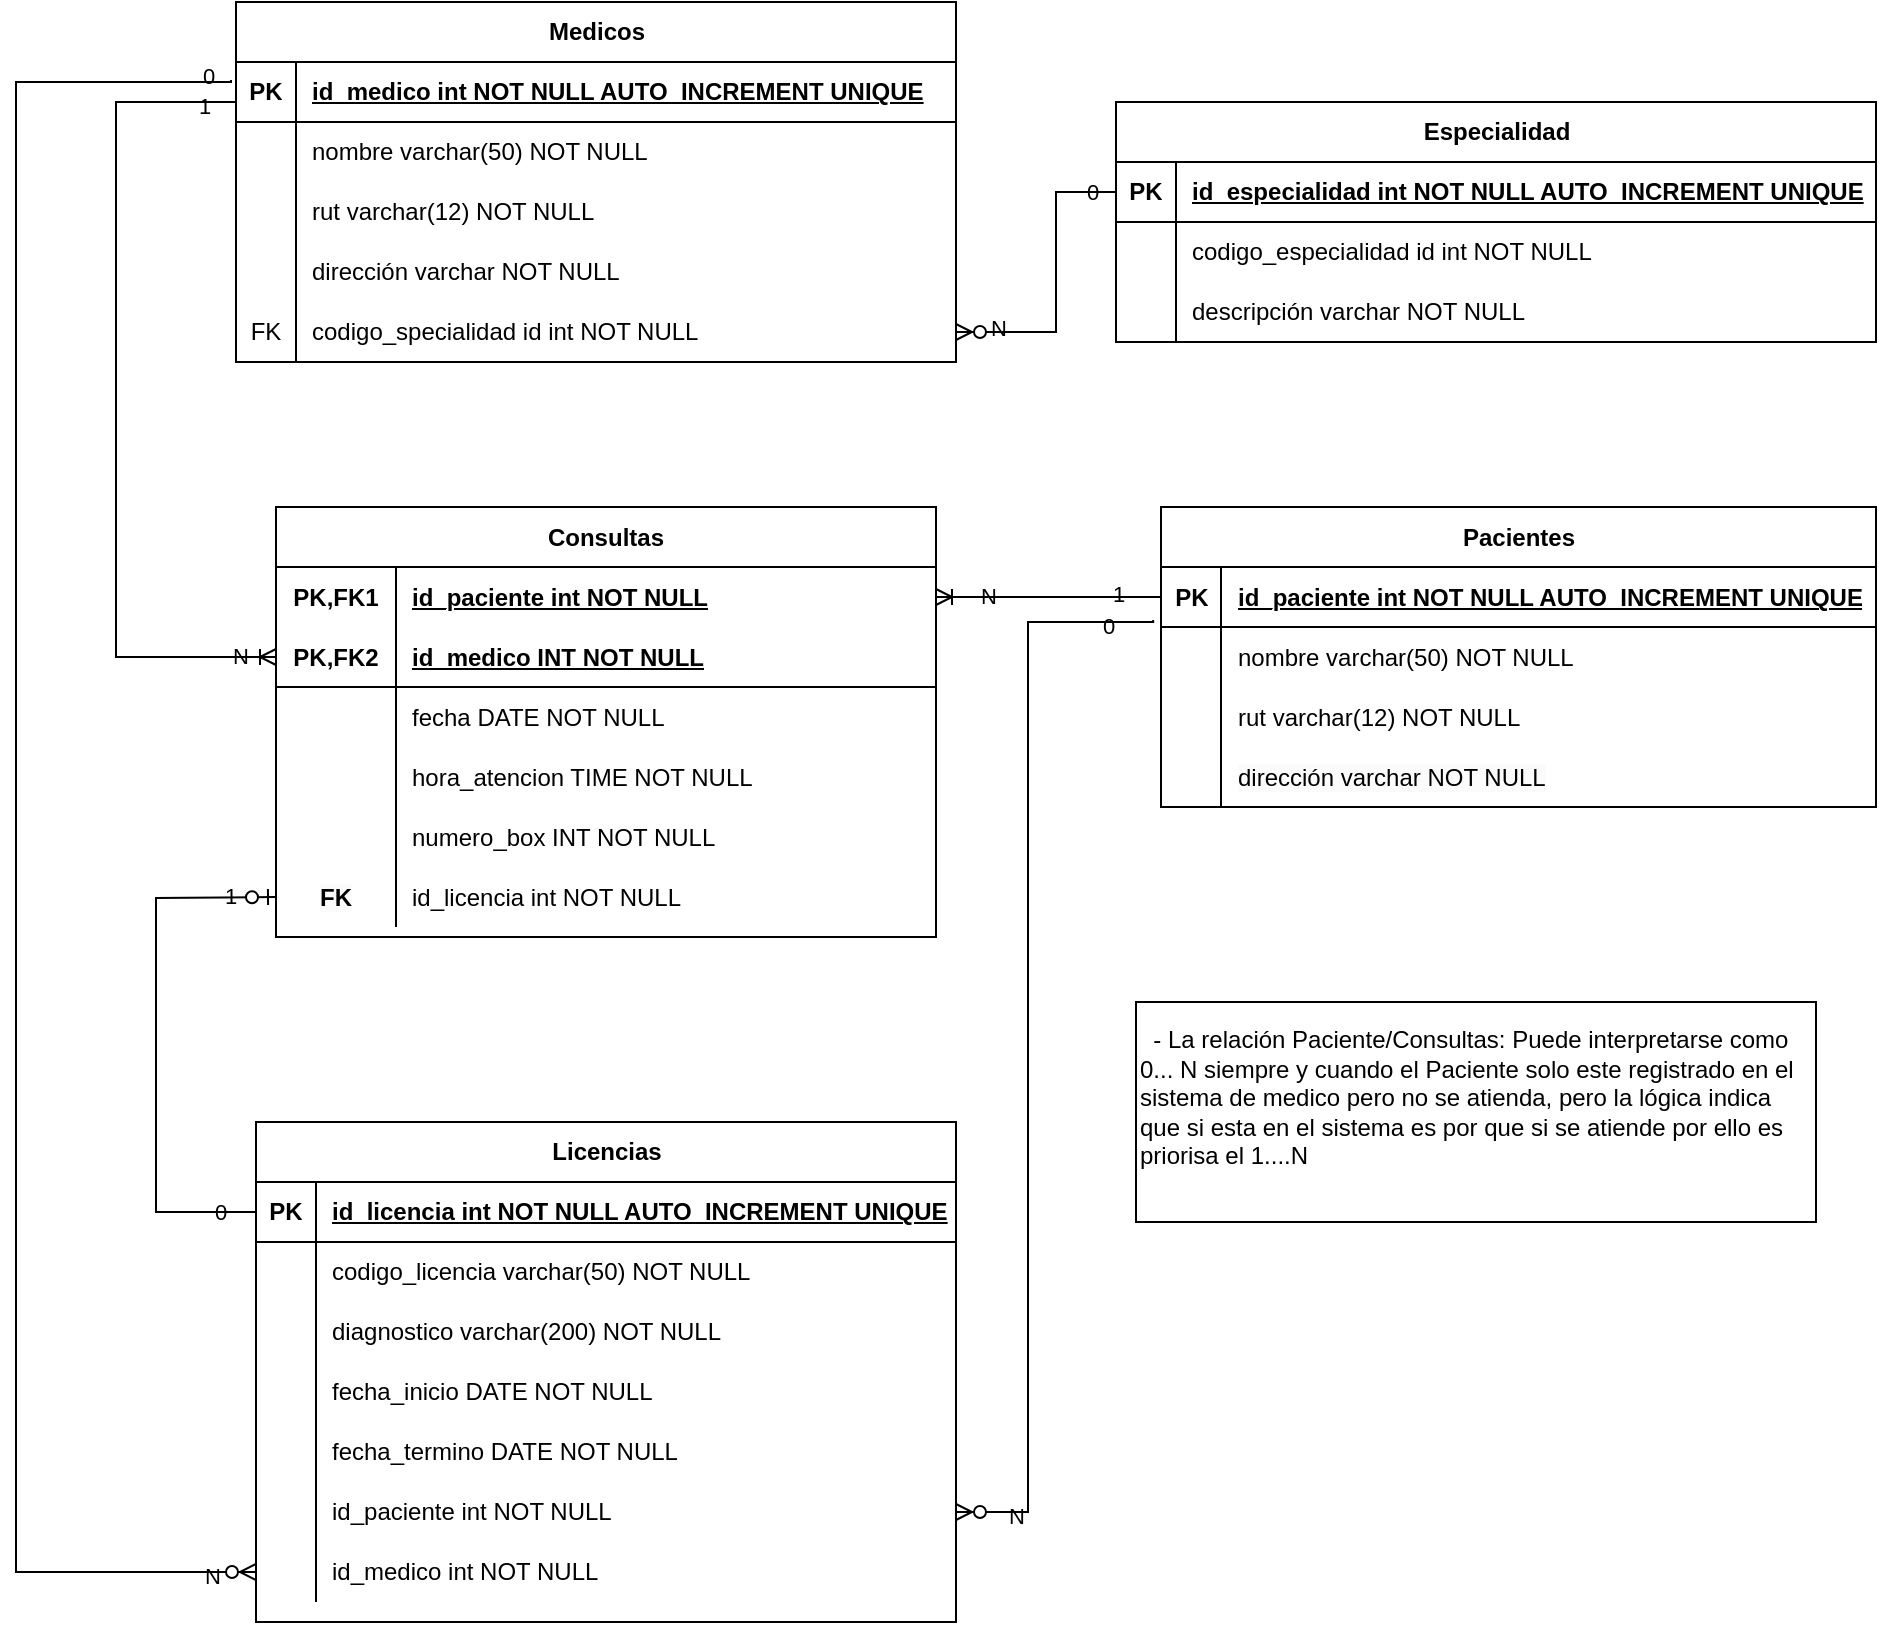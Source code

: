 <mxfile version="24.0.0" type="github" pages="2">
  <diagram id="R2lEEEUBdFMjLlhIrx00" name="Modelo Fisico">
    <mxGraphModel dx="3134" dy="746" grid="1" gridSize="10" guides="1" tooltips="1" connect="1" arrows="1" fold="1" page="1" pageScale="1" pageWidth="850" pageHeight="1100" math="0" shadow="0" extFonts="Permanent Marker^https://fonts.googleapis.com/css?family=Permanent+Marker">
      <root>
        <mxCell id="0" />
        <mxCell id="1" parent="0" />
        <mxCell id="K1W7NQNHkNMgxu6E-f0j-7" value="Pacientes" style="shape=table;startSize=30;container=1;collapsible=1;childLayout=tableLayout;fixedRows=1;rowLines=0;fontStyle=1;align=center;resizeLast=1;html=1;labelBackgroundColor=none;" parent="1" vertex="1">
          <mxGeometry x="-327.5" y="442.5" width="357.5" height="150" as="geometry" />
        </mxCell>
        <mxCell id="K1W7NQNHkNMgxu6E-f0j-8" value="" style="shape=tableRow;horizontal=0;startSize=0;swimlaneHead=0;swimlaneBody=0;fillColor=none;collapsible=0;dropTarget=0;points=[[0,0.5],[1,0.5]];portConstraint=eastwest;top=0;left=0;right=0;bottom=1;labelBackgroundColor=none;" parent="K1W7NQNHkNMgxu6E-f0j-7" vertex="1">
          <mxGeometry y="30" width="357.5" height="30" as="geometry" />
        </mxCell>
        <mxCell id="K1W7NQNHkNMgxu6E-f0j-9" value="PK" style="shape=partialRectangle;connectable=0;fillColor=none;top=0;left=0;bottom=0;right=0;fontStyle=1;overflow=hidden;whiteSpace=wrap;html=1;labelBackgroundColor=none;" parent="K1W7NQNHkNMgxu6E-f0j-8" vertex="1">
          <mxGeometry width="30" height="30" as="geometry">
            <mxRectangle width="30" height="30" as="alternateBounds" />
          </mxGeometry>
        </mxCell>
        <mxCell id="K1W7NQNHkNMgxu6E-f0j-10" value="id_paciente int NOT NULL AUTO_INCREMENT UNIQUE" style="shape=partialRectangle;connectable=0;fillColor=none;top=0;left=0;bottom=0;right=0;align=left;spacingLeft=6;fontStyle=5;overflow=hidden;whiteSpace=wrap;html=1;labelBackgroundColor=none;" parent="K1W7NQNHkNMgxu6E-f0j-8" vertex="1">
          <mxGeometry x="30" width="327.5" height="30" as="geometry">
            <mxRectangle width="327.5" height="30" as="alternateBounds" />
          </mxGeometry>
        </mxCell>
        <mxCell id="K1W7NQNHkNMgxu6E-f0j-11" value="" style="shape=tableRow;horizontal=0;startSize=0;swimlaneHead=0;swimlaneBody=0;fillColor=none;collapsible=0;dropTarget=0;points=[[0,0.5],[1,0.5]];portConstraint=eastwest;top=0;left=0;right=0;bottom=0;labelBackgroundColor=none;" parent="K1W7NQNHkNMgxu6E-f0j-7" vertex="1">
          <mxGeometry y="60" width="357.5" height="30" as="geometry" />
        </mxCell>
        <mxCell id="K1W7NQNHkNMgxu6E-f0j-12" value="" style="shape=partialRectangle;connectable=0;fillColor=none;top=0;left=0;bottom=0;right=0;editable=1;overflow=hidden;whiteSpace=wrap;html=1;labelBackgroundColor=none;" parent="K1W7NQNHkNMgxu6E-f0j-11" vertex="1">
          <mxGeometry width="30" height="30" as="geometry">
            <mxRectangle width="30" height="30" as="alternateBounds" />
          </mxGeometry>
        </mxCell>
        <mxCell id="K1W7NQNHkNMgxu6E-f0j-13" value="nombre varchar(50) NOT NULL" style="shape=partialRectangle;connectable=0;fillColor=none;top=0;left=0;bottom=0;right=0;align=left;spacingLeft=6;overflow=hidden;whiteSpace=wrap;html=1;labelBackgroundColor=none;" parent="K1W7NQNHkNMgxu6E-f0j-11" vertex="1">
          <mxGeometry x="30" width="327.5" height="30" as="geometry">
            <mxRectangle width="327.5" height="30" as="alternateBounds" />
          </mxGeometry>
        </mxCell>
        <mxCell id="K1W7NQNHkNMgxu6E-f0j-14" value="" style="shape=tableRow;horizontal=0;startSize=0;swimlaneHead=0;swimlaneBody=0;fillColor=none;collapsible=0;dropTarget=0;points=[[0,0.5],[1,0.5]];portConstraint=eastwest;top=0;left=0;right=0;bottom=0;labelBackgroundColor=none;" parent="K1W7NQNHkNMgxu6E-f0j-7" vertex="1">
          <mxGeometry y="90" width="357.5" height="30" as="geometry" />
        </mxCell>
        <mxCell id="K1W7NQNHkNMgxu6E-f0j-15" value="" style="shape=partialRectangle;connectable=0;fillColor=none;top=0;left=0;bottom=0;right=0;editable=1;overflow=hidden;whiteSpace=wrap;html=1;labelBackgroundColor=none;" parent="K1W7NQNHkNMgxu6E-f0j-14" vertex="1">
          <mxGeometry width="30" height="30" as="geometry">
            <mxRectangle width="30" height="30" as="alternateBounds" />
          </mxGeometry>
        </mxCell>
        <mxCell id="K1W7NQNHkNMgxu6E-f0j-16" value="rut varchar(12) NOT NULL" style="shape=partialRectangle;connectable=0;fillColor=none;top=0;left=0;bottom=0;right=0;align=left;spacingLeft=6;overflow=hidden;whiteSpace=wrap;html=1;labelBackgroundColor=none;" parent="K1W7NQNHkNMgxu6E-f0j-14" vertex="1">
          <mxGeometry x="30" width="327.5" height="30" as="geometry">
            <mxRectangle width="327.5" height="30" as="alternateBounds" />
          </mxGeometry>
        </mxCell>
        <mxCell id="K1W7NQNHkNMgxu6E-f0j-17" value="" style="shape=tableRow;horizontal=0;startSize=0;swimlaneHead=0;swimlaneBody=0;fillColor=none;collapsible=0;dropTarget=0;points=[[0,0.5],[1,0.5]];portConstraint=eastwest;top=0;left=0;right=0;bottom=0;labelBackgroundColor=none;" parent="K1W7NQNHkNMgxu6E-f0j-7" vertex="1">
          <mxGeometry y="120" width="357.5" height="30" as="geometry" />
        </mxCell>
        <mxCell id="K1W7NQNHkNMgxu6E-f0j-18" value="" style="shape=partialRectangle;connectable=0;fillColor=none;top=0;left=0;bottom=0;right=0;editable=1;overflow=hidden;whiteSpace=wrap;html=1;labelBackgroundColor=none;" parent="K1W7NQNHkNMgxu6E-f0j-17" vertex="1">
          <mxGeometry width="30" height="30" as="geometry">
            <mxRectangle width="30" height="30" as="alternateBounds" />
          </mxGeometry>
        </mxCell>
        <mxCell id="K1W7NQNHkNMgxu6E-f0j-19" value="&lt;span style=&quot;color: rgb(0, 0, 0); font-family: Helvetica; font-size: 12px; font-style: normal; font-variant-ligatures: normal; font-variant-caps: normal; font-weight: 400; letter-spacing: normal; orphans: 2; text-align: left; text-indent: 0px; text-transform: none; widows: 2; word-spacing: 0px; -webkit-text-stroke-width: 0px; background-color: rgb(251, 251, 251); text-decoration-thickness: initial; text-decoration-style: initial; text-decoration-color: initial; float: none; display: inline !important;&quot;&gt;dirección varchar NOT NULL&lt;br&gt;&lt;/span&gt;" style="shape=partialRectangle;connectable=0;fillColor=none;top=0;left=0;bottom=0;right=0;align=left;spacingLeft=6;overflow=hidden;whiteSpace=wrap;html=1;labelBackgroundColor=none;" parent="K1W7NQNHkNMgxu6E-f0j-17" vertex="1">
          <mxGeometry x="30" width="327.5" height="30" as="geometry">
            <mxRectangle width="327.5" height="30" as="alternateBounds" />
          </mxGeometry>
        </mxCell>
        <mxCell id="K1W7NQNHkNMgxu6E-f0j-20" value="Medicos" style="shape=table;startSize=30;container=1;collapsible=1;childLayout=tableLayout;fixedRows=1;rowLines=0;fontStyle=1;align=center;resizeLast=1;html=1;labelBackgroundColor=none;" parent="1" vertex="1">
          <mxGeometry x="-790" y="190" width="360" height="180" as="geometry" />
        </mxCell>
        <mxCell id="K1W7NQNHkNMgxu6E-f0j-21" value="" style="shape=tableRow;horizontal=0;startSize=0;swimlaneHead=0;swimlaneBody=0;fillColor=none;collapsible=0;dropTarget=0;points=[[0,0.5],[1,0.5]];portConstraint=eastwest;top=0;left=0;right=0;bottom=1;labelBackgroundColor=none;" parent="K1W7NQNHkNMgxu6E-f0j-20" vertex="1">
          <mxGeometry y="30" width="360" height="30" as="geometry" />
        </mxCell>
        <mxCell id="K1W7NQNHkNMgxu6E-f0j-22" value="PK" style="shape=partialRectangle;connectable=0;fillColor=none;top=0;left=0;bottom=0;right=0;fontStyle=1;overflow=hidden;whiteSpace=wrap;html=1;labelBackgroundColor=none;" parent="K1W7NQNHkNMgxu6E-f0j-21" vertex="1">
          <mxGeometry width="30" height="30" as="geometry">
            <mxRectangle width="30" height="30" as="alternateBounds" />
          </mxGeometry>
        </mxCell>
        <mxCell id="K1W7NQNHkNMgxu6E-f0j-23" value="id_medico&amp;nbsp;int NOT NULL AUTO_INCREMENT UNIQUE" style="shape=partialRectangle;connectable=0;fillColor=none;top=0;left=0;bottom=0;right=0;align=left;spacingLeft=6;fontStyle=5;overflow=hidden;whiteSpace=wrap;html=1;labelBackgroundColor=none;" parent="K1W7NQNHkNMgxu6E-f0j-21" vertex="1">
          <mxGeometry x="30" width="330" height="30" as="geometry">
            <mxRectangle width="330" height="30" as="alternateBounds" />
          </mxGeometry>
        </mxCell>
        <mxCell id="K1W7NQNHkNMgxu6E-f0j-24" value="" style="shape=tableRow;horizontal=0;startSize=0;swimlaneHead=0;swimlaneBody=0;fillColor=none;collapsible=0;dropTarget=0;points=[[0,0.5],[1,0.5]];portConstraint=eastwest;top=0;left=0;right=0;bottom=0;labelBackgroundColor=none;" parent="K1W7NQNHkNMgxu6E-f0j-20" vertex="1">
          <mxGeometry y="60" width="360" height="30" as="geometry" />
        </mxCell>
        <mxCell id="K1W7NQNHkNMgxu6E-f0j-25" value="" style="shape=partialRectangle;connectable=0;fillColor=none;top=0;left=0;bottom=0;right=0;editable=1;overflow=hidden;whiteSpace=wrap;html=1;labelBackgroundColor=none;" parent="K1W7NQNHkNMgxu6E-f0j-24" vertex="1">
          <mxGeometry width="30" height="30" as="geometry">
            <mxRectangle width="30" height="30" as="alternateBounds" />
          </mxGeometry>
        </mxCell>
        <mxCell id="K1W7NQNHkNMgxu6E-f0j-26" value="nombre varchar(50) NOT NULL" style="shape=partialRectangle;connectable=0;fillColor=none;top=0;left=0;bottom=0;right=0;align=left;spacingLeft=6;overflow=hidden;whiteSpace=wrap;html=1;labelBackgroundColor=none;" parent="K1W7NQNHkNMgxu6E-f0j-24" vertex="1">
          <mxGeometry x="30" width="330" height="30" as="geometry">
            <mxRectangle width="330" height="30" as="alternateBounds" />
          </mxGeometry>
        </mxCell>
        <mxCell id="K1W7NQNHkNMgxu6E-f0j-27" value="" style="shape=tableRow;horizontal=0;startSize=0;swimlaneHead=0;swimlaneBody=0;fillColor=none;collapsible=0;dropTarget=0;points=[[0,0.5],[1,0.5]];portConstraint=eastwest;top=0;left=0;right=0;bottom=0;labelBackgroundColor=none;" parent="K1W7NQNHkNMgxu6E-f0j-20" vertex="1">
          <mxGeometry y="90" width="360" height="30" as="geometry" />
        </mxCell>
        <mxCell id="K1W7NQNHkNMgxu6E-f0j-28" value="" style="shape=partialRectangle;connectable=0;fillColor=none;top=0;left=0;bottom=0;right=0;editable=1;overflow=hidden;whiteSpace=wrap;html=1;labelBackgroundColor=none;" parent="K1W7NQNHkNMgxu6E-f0j-27" vertex="1">
          <mxGeometry width="30" height="30" as="geometry">
            <mxRectangle width="30" height="30" as="alternateBounds" />
          </mxGeometry>
        </mxCell>
        <mxCell id="K1W7NQNHkNMgxu6E-f0j-29" value="rut varchar(12) NOT NULL" style="shape=partialRectangle;connectable=0;fillColor=none;top=0;left=0;bottom=0;right=0;align=left;spacingLeft=6;overflow=hidden;whiteSpace=wrap;html=1;labelBackgroundColor=none;" parent="K1W7NQNHkNMgxu6E-f0j-27" vertex="1">
          <mxGeometry x="30" width="330" height="30" as="geometry">
            <mxRectangle width="330" height="30" as="alternateBounds" />
          </mxGeometry>
        </mxCell>
        <mxCell id="K1W7NQNHkNMgxu6E-f0j-30" value="" style="shape=tableRow;horizontal=0;startSize=0;swimlaneHead=0;swimlaneBody=0;fillColor=none;collapsible=0;dropTarget=0;points=[[0,0.5],[1,0.5]];portConstraint=eastwest;top=0;left=0;right=0;bottom=0;labelBackgroundColor=none;" parent="K1W7NQNHkNMgxu6E-f0j-20" vertex="1">
          <mxGeometry y="120" width="360" height="30" as="geometry" />
        </mxCell>
        <mxCell id="K1W7NQNHkNMgxu6E-f0j-31" value="" style="shape=partialRectangle;connectable=0;fillColor=none;top=0;left=0;bottom=0;right=0;editable=1;overflow=hidden;whiteSpace=wrap;html=1;labelBackgroundColor=none;" parent="K1W7NQNHkNMgxu6E-f0j-30" vertex="1">
          <mxGeometry width="30" height="30" as="geometry">
            <mxRectangle width="30" height="30" as="alternateBounds" />
          </mxGeometry>
        </mxCell>
        <mxCell id="K1W7NQNHkNMgxu6E-f0j-32" value="dirección varchar NOT NULL" style="shape=partialRectangle;connectable=0;fillColor=none;top=0;left=0;bottom=0;right=0;align=left;spacingLeft=6;overflow=hidden;whiteSpace=wrap;html=1;labelBackgroundColor=none;" parent="K1W7NQNHkNMgxu6E-f0j-30" vertex="1">
          <mxGeometry x="30" width="330" height="30" as="geometry">
            <mxRectangle width="330" height="30" as="alternateBounds" />
          </mxGeometry>
        </mxCell>
        <mxCell id="K1W7NQNHkNMgxu6E-f0j-33" value="" style="shape=tableRow;horizontal=0;startSize=0;swimlaneHead=0;swimlaneBody=0;fillColor=none;collapsible=0;dropTarget=0;points=[[0,0.5],[1,0.5]];portConstraint=eastwest;top=0;left=0;right=0;bottom=0;labelBackgroundColor=none;" parent="K1W7NQNHkNMgxu6E-f0j-20" vertex="1">
          <mxGeometry y="150" width="360" height="30" as="geometry" />
        </mxCell>
        <mxCell id="K1W7NQNHkNMgxu6E-f0j-34" value="FK" style="shape=partialRectangle;connectable=0;fillColor=none;top=0;left=0;bottom=0;right=0;editable=1;overflow=hidden;whiteSpace=wrap;html=1;labelBackgroundColor=none;" parent="K1W7NQNHkNMgxu6E-f0j-33" vertex="1">
          <mxGeometry width="30" height="30" as="geometry">
            <mxRectangle width="30" height="30" as="alternateBounds" />
          </mxGeometry>
        </mxCell>
        <mxCell id="K1W7NQNHkNMgxu6E-f0j-35" value="codigo_specialidad&amp;nbsp;id&amp;nbsp;int NOT NULL" style="shape=partialRectangle;connectable=0;fillColor=none;top=0;left=0;bottom=0;right=0;align=left;spacingLeft=6;overflow=hidden;whiteSpace=wrap;html=1;labelBackgroundColor=none;" parent="K1W7NQNHkNMgxu6E-f0j-33" vertex="1">
          <mxGeometry x="30" width="330" height="30" as="geometry">
            <mxRectangle width="330" height="30" as="alternateBounds" />
          </mxGeometry>
        </mxCell>
        <mxCell id="K1W7NQNHkNMgxu6E-f0j-54" value="Especialidad" style="shape=table;startSize=30;container=1;collapsible=1;childLayout=tableLayout;fixedRows=1;rowLines=0;fontStyle=1;align=center;resizeLast=1;html=1;labelBackgroundColor=none;" parent="1" vertex="1">
          <mxGeometry x="-350" y="240" width="380" height="120" as="geometry" />
        </mxCell>
        <mxCell id="K1W7NQNHkNMgxu6E-f0j-55" value="" style="shape=tableRow;horizontal=0;startSize=0;swimlaneHead=0;swimlaneBody=0;fillColor=none;collapsible=0;dropTarget=0;points=[[0,0.5],[1,0.5]];portConstraint=eastwest;top=0;left=0;right=0;bottom=1;labelBackgroundColor=none;" parent="K1W7NQNHkNMgxu6E-f0j-54" vertex="1">
          <mxGeometry y="30" width="380" height="30" as="geometry" />
        </mxCell>
        <mxCell id="K1W7NQNHkNMgxu6E-f0j-56" value="PK" style="shape=partialRectangle;connectable=0;fillColor=none;top=0;left=0;bottom=0;right=0;fontStyle=1;overflow=hidden;whiteSpace=wrap;html=1;labelBackgroundColor=none;" parent="K1W7NQNHkNMgxu6E-f0j-55" vertex="1">
          <mxGeometry width="30" height="30" as="geometry">
            <mxRectangle width="30" height="30" as="alternateBounds" />
          </mxGeometry>
        </mxCell>
        <mxCell id="K1W7NQNHkNMgxu6E-f0j-57" value="id_especialidad int NOT NULL AUTO_INCREMENT UNIQUE" style="shape=partialRectangle;connectable=0;fillColor=none;top=0;left=0;bottom=0;right=0;align=left;spacingLeft=6;fontStyle=5;overflow=hidden;whiteSpace=wrap;html=1;labelBackgroundColor=none;" parent="K1W7NQNHkNMgxu6E-f0j-55" vertex="1">
          <mxGeometry x="30" width="350" height="30" as="geometry">
            <mxRectangle width="350" height="30" as="alternateBounds" />
          </mxGeometry>
        </mxCell>
        <mxCell id="K1W7NQNHkNMgxu6E-f0j-58" value="" style="shape=tableRow;horizontal=0;startSize=0;swimlaneHead=0;swimlaneBody=0;fillColor=none;collapsible=0;dropTarget=0;points=[[0,0.5],[1,0.5]];portConstraint=eastwest;top=0;left=0;right=0;bottom=0;labelBackgroundColor=none;" parent="K1W7NQNHkNMgxu6E-f0j-54" vertex="1">
          <mxGeometry y="60" width="380" height="30" as="geometry" />
        </mxCell>
        <mxCell id="K1W7NQNHkNMgxu6E-f0j-59" value="" style="shape=partialRectangle;connectable=0;fillColor=none;top=0;left=0;bottom=0;right=0;editable=1;overflow=hidden;whiteSpace=wrap;html=1;labelBackgroundColor=none;" parent="K1W7NQNHkNMgxu6E-f0j-58" vertex="1">
          <mxGeometry width="30" height="30" as="geometry">
            <mxRectangle width="30" height="30" as="alternateBounds" />
          </mxGeometry>
        </mxCell>
        <mxCell id="K1W7NQNHkNMgxu6E-f0j-60" value="codigo_especialidad&amp;nbsp;id&amp;nbsp;int NOT NULL" style="shape=partialRectangle;connectable=0;fillColor=none;top=0;left=0;bottom=0;right=0;align=left;spacingLeft=6;overflow=hidden;whiteSpace=wrap;html=1;labelBackgroundColor=none;" parent="K1W7NQNHkNMgxu6E-f0j-58" vertex="1">
          <mxGeometry x="30" width="350" height="30" as="geometry">
            <mxRectangle width="350" height="30" as="alternateBounds" />
          </mxGeometry>
        </mxCell>
        <mxCell id="K1W7NQNHkNMgxu6E-f0j-61" value="" style="shape=tableRow;horizontal=0;startSize=0;swimlaneHead=0;swimlaneBody=0;fillColor=none;collapsible=0;dropTarget=0;points=[[0,0.5],[1,0.5]];portConstraint=eastwest;top=0;left=0;right=0;bottom=0;labelBackgroundColor=none;" parent="K1W7NQNHkNMgxu6E-f0j-54" vertex="1">
          <mxGeometry y="90" width="380" height="30" as="geometry" />
        </mxCell>
        <mxCell id="K1W7NQNHkNMgxu6E-f0j-62" value="" style="shape=partialRectangle;connectable=0;fillColor=none;top=0;left=0;bottom=0;right=0;editable=1;overflow=hidden;whiteSpace=wrap;html=1;labelBackgroundColor=none;" parent="K1W7NQNHkNMgxu6E-f0j-61" vertex="1">
          <mxGeometry width="30" height="30" as="geometry">
            <mxRectangle width="30" height="30" as="alternateBounds" />
          </mxGeometry>
        </mxCell>
        <mxCell id="K1W7NQNHkNMgxu6E-f0j-63" value="descripción varchar NOT NULL" style="shape=partialRectangle;connectable=0;fillColor=none;top=0;left=0;bottom=0;right=0;align=left;spacingLeft=6;overflow=hidden;whiteSpace=wrap;html=1;labelBackgroundColor=none;" parent="K1W7NQNHkNMgxu6E-f0j-61" vertex="1">
          <mxGeometry x="30" width="350" height="30" as="geometry">
            <mxRectangle width="350" height="30" as="alternateBounds" />
          </mxGeometry>
        </mxCell>
        <mxCell id="K1W7NQNHkNMgxu6E-f0j-88" value="" style="edgeStyle=entityRelationEdgeStyle;fontSize=12;html=1;endArrow=ERoneToMany;rounded=0;entryX=1;entryY=0.5;entryDx=0;entryDy=0;exitX=0;exitY=0.5;exitDx=0;exitDy=0;labelBackgroundColor=none;fontColor=default;" parent="1" source="K1W7NQNHkNMgxu6E-f0j-8" target="8On9lryMGKXfg6teQfTx-18" edge="1">
          <mxGeometry width="100" height="100" relative="1" as="geometry">
            <mxPoint x="11" y="850" as="sourcePoint" />
            <mxPoint x="-470" y="825" as="targetPoint" />
          </mxGeometry>
        </mxCell>
        <mxCell id="8On9lryMGKXfg6teQfTx-60" value="N" style="edgeLabel;html=1;align=center;verticalAlign=middle;resizable=0;points=[];labelBackgroundColor=none;" parent="K1W7NQNHkNMgxu6E-f0j-88" vertex="1" connectable="0">
          <mxGeometry x="0.543" y="-1" relative="1" as="geometry">
            <mxPoint as="offset" />
          </mxGeometry>
        </mxCell>
        <mxCell id="8On9lryMGKXfg6teQfTx-61" value="1" style="edgeLabel;html=1;align=center;verticalAlign=middle;resizable=0;points=[];labelBackgroundColor=none;" parent="K1W7NQNHkNMgxu6E-f0j-88" vertex="1" connectable="0">
          <mxGeometry x="-0.618" y="-2" relative="1" as="geometry">
            <mxPoint as="offset" />
          </mxGeometry>
        </mxCell>
        <mxCell id="K1W7NQNHkNMgxu6E-f0j-89" value="" style="edgeStyle=orthogonalEdgeStyle;fontSize=12;html=1;endArrow=ERoneToMany;rounded=0;exitX=0;exitY=0.5;exitDx=0;exitDy=0;entryX=0;entryY=0.5;entryDx=0;entryDy=0;labelBackgroundColor=none;fontColor=default;" parent="1" source="K1W7NQNHkNMgxu6E-f0j-21" target="8On9lryMGKXfg6teQfTx-21" edge="1">
          <mxGeometry width="100" height="100" relative="1" as="geometry">
            <mxPoint x="-950" y="365" as="sourcePoint" />
            <mxPoint x="-820" y="855" as="targetPoint" />
            <Array as="points">
              <mxPoint x="-790" y="240" />
              <mxPoint x="-850" y="240" />
              <mxPoint x="-850" y="518" />
            </Array>
          </mxGeometry>
        </mxCell>
        <mxCell id="8On9lryMGKXfg6teQfTx-56" value="N" style="edgeLabel;html=1;align=center;verticalAlign=middle;resizable=0;points=[];labelBackgroundColor=none;" parent="K1W7NQNHkNMgxu6E-f0j-89" vertex="1" connectable="0">
          <mxGeometry x="0.915" y="2" relative="1" as="geometry">
            <mxPoint y="1" as="offset" />
          </mxGeometry>
        </mxCell>
        <mxCell id="8On9lryMGKXfg6teQfTx-57" value="1" style="edgeLabel;html=1;align=center;verticalAlign=middle;resizable=0;points=[];labelBackgroundColor=none;" parent="K1W7NQNHkNMgxu6E-f0j-89" vertex="1" connectable="0">
          <mxGeometry x="-0.901" y="2" relative="1" as="geometry">
            <mxPoint as="offset" />
          </mxGeometry>
        </mxCell>
        <mxCell id="8On9lryMGKXfg6teQfTx-1" value="Licencias" style="shape=table;startSize=30;container=1;collapsible=1;childLayout=tableLayout;fixedRows=1;rowLines=0;fontStyle=1;align=center;resizeLast=1;html=1;labelBackgroundColor=none;" parent="1" vertex="1">
          <mxGeometry x="-780" y="750" width="350" height="250" as="geometry" />
        </mxCell>
        <mxCell id="8On9lryMGKXfg6teQfTx-2" value="" style="shape=tableRow;horizontal=0;startSize=0;swimlaneHead=0;swimlaneBody=0;fillColor=none;collapsible=0;dropTarget=0;points=[[0,0.5],[1,0.5]];portConstraint=eastwest;top=0;left=0;right=0;bottom=1;labelBackgroundColor=none;" parent="8On9lryMGKXfg6teQfTx-1" vertex="1">
          <mxGeometry y="30" width="350" height="30" as="geometry" />
        </mxCell>
        <mxCell id="8On9lryMGKXfg6teQfTx-3" value="PK" style="shape=partialRectangle;connectable=0;fillColor=none;top=0;left=0;bottom=0;right=0;fontStyle=1;overflow=hidden;whiteSpace=wrap;html=1;labelBackgroundColor=none;" parent="8On9lryMGKXfg6teQfTx-2" vertex="1">
          <mxGeometry width="30" height="30" as="geometry">
            <mxRectangle width="30" height="30" as="alternateBounds" />
          </mxGeometry>
        </mxCell>
        <mxCell id="8On9lryMGKXfg6teQfTx-4" value="id_licencia int NOT NULL AUTO_INCREMENT UNIQUE" style="shape=partialRectangle;connectable=0;fillColor=none;top=0;left=0;bottom=0;right=0;align=left;spacingLeft=6;fontStyle=5;overflow=hidden;whiteSpace=wrap;html=1;labelBackgroundColor=none;" parent="8On9lryMGKXfg6teQfTx-2" vertex="1">
          <mxGeometry x="30" width="320" height="30" as="geometry">
            <mxRectangle width="320" height="30" as="alternateBounds" />
          </mxGeometry>
        </mxCell>
        <mxCell id="8On9lryMGKXfg6teQfTx-5" value="" style="shape=tableRow;horizontal=0;startSize=0;swimlaneHead=0;swimlaneBody=0;fillColor=none;collapsible=0;dropTarget=0;points=[[0,0.5],[1,0.5]];portConstraint=eastwest;top=0;left=0;right=0;bottom=0;labelBackgroundColor=none;" parent="8On9lryMGKXfg6teQfTx-1" vertex="1">
          <mxGeometry y="60" width="350" height="30" as="geometry" />
        </mxCell>
        <mxCell id="8On9lryMGKXfg6teQfTx-6" value="" style="shape=partialRectangle;connectable=0;fillColor=none;top=0;left=0;bottom=0;right=0;editable=1;overflow=hidden;whiteSpace=wrap;html=1;labelBackgroundColor=none;" parent="8On9lryMGKXfg6teQfTx-5" vertex="1">
          <mxGeometry width="30" height="30" as="geometry">
            <mxRectangle width="30" height="30" as="alternateBounds" />
          </mxGeometry>
        </mxCell>
        <mxCell id="8On9lryMGKXfg6teQfTx-7" value="codigo_licencia varchar(50) NOT NULL" style="shape=partialRectangle;connectable=0;fillColor=none;top=0;left=0;bottom=0;right=0;align=left;spacingLeft=6;overflow=hidden;whiteSpace=wrap;html=1;labelBackgroundColor=none;" parent="8On9lryMGKXfg6teQfTx-5" vertex="1">
          <mxGeometry x="30" width="320" height="30" as="geometry">
            <mxRectangle width="320" height="30" as="alternateBounds" />
          </mxGeometry>
        </mxCell>
        <mxCell id="8On9lryMGKXfg6teQfTx-8" value="" style="shape=tableRow;horizontal=0;startSize=0;swimlaneHead=0;swimlaneBody=0;fillColor=none;collapsible=0;dropTarget=0;points=[[0,0.5],[1,0.5]];portConstraint=eastwest;top=0;left=0;right=0;bottom=0;labelBackgroundColor=none;" parent="8On9lryMGKXfg6teQfTx-1" vertex="1">
          <mxGeometry y="90" width="350" height="30" as="geometry" />
        </mxCell>
        <mxCell id="8On9lryMGKXfg6teQfTx-9" value="" style="shape=partialRectangle;connectable=0;fillColor=none;top=0;left=0;bottom=0;right=0;editable=1;overflow=hidden;whiteSpace=wrap;html=1;labelBackgroundColor=none;" parent="8On9lryMGKXfg6teQfTx-8" vertex="1">
          <mxGeometry width="30" height="30" as="geometry">
            <mxRectangle width="30" height="30" as="alternateBounds" />
          </mxGeometry>
        </mxCell>
        <mxCell id="8On9lryMGKXfg6teQfTx-10" value="diagnostico varchar(200) NOT NULL" style="shape=partialRectangle;connectable=0;fillColor=none;top=0;left=0;bottom=0;right=0;align=left;spacingLeft=6;overflow=hidden;whiteSpace=wrap;html=1;labelBackgroundColor=none;" parent="8On9lryMGKXfg6teQfTx-8" vertex="1">
          <mxGeometry x="30" width="320" height="30" as="geometry">
            <mxRectangle width="320" height="30" as="alternateBounds" />
          </mxGeometry>
        </mxCell>
        <mxCell id="8On9lryMGKXfg6teQfTx-11" value="" style="shape=tableRow;horizontal=0;startSize=0;swimlaneHead=0;swimlaneBody=0;fillColor=none;collapsible=0;dropTarget=0;points=[[0,0.5],[1,0.5]];portConstraint=eastwest;top=0;left=0;right=0;bottom=0;labelBackgroundColor=none;" parent="8On9lryMGKXfg6teQfTx-1" vertex="1">
          <mxGeometry y="120" width="350" height="30" as="geometry" />
        </mxCell>
        <mxCell id="8On9lryMGKXfg6teQfTx-12" value="" style="shape=partialRectangle;connectable=0;fillColor=none;top=0;left=0;bottom=0;right=0;editable=1;overflow=hidden;whiteSpace=wrap;html=1;labelBackgroundColor=none;" parent="8On9lryMGKXfg6teQfTx-11" vertex="1">
          <mxGeometry width="30" height="30" as="geometry">
            <mxRectangle width="30" height="30" as="alternateBounds" />
          </mxGeometry>
        </mxCell>
        <mxCell id="8On9lryMGKXfg6teQfTx-13" value="fecha_inicio DATE NOT NULL" style="shape=partialRectangle;connectable=0;fillColor=none;top=0;left=0;bottom=0;right=0;align=left;spacingLeft=6;overflow=hidden;whiteSpace=wrap;html=1;labelBackgroundColor=none;" parent="8On9lryMGKXfg6teQfTx-11" vertex="1">
          <mxGeometry x="30" width="320" height="30" as="geometry">
            <mxRectangle width="320" height="30" as="alternateBounds" />
          </mxGeometry>
        </mxCell>
        <mxCell id="8On9lryMGKXfg6teQfTx-47" value="" style="shape=tableRow;horizontal=0;startSize=0;swimlaneHead=0;swimlaneBody=0;fillColor=none;collapsible=0;dropTarget=0;points=[[0,0.5],[1,0.5]];portConstraint=eastwest;top=0;left=0;right=0;bottom=0;labelBackgroundColor=none;" parent="8On9lryMGKXfg6teQfTx-1" vertex="1">
          <mxGeometry y="150" width="350" height="30" as="geometry" />
        </mxCell>
        <mxCell id="8On9lryMGKXfg6teQfTx-48" value="" style="shape=partialRectangle;connectable=0;fillColor=none;top=0;left=0;bottom=0;right=0;editable=1;overflow=hidden;whiteSpace=wrap;html=1;labelBackgroundColor=none;" parent="8On9lryMGKXfg6teQfTx-47" vertex="1">
          <mxGeometry width="30" height="30" as="geometry">
            <mxRectangle width="30" height="30" as="alternateBounds" />
          </mxGeometry>
        </mxCell>
        <mxCell id="8On9lryMGKXfg6teQfTx-49" value="fecha_termino DATE NOT NULL" style="shape=partialRectangle;connectable=0;fillColor=none;top=0;left=0;bottom=0;right=0;align=left;spacingLeft=6;overflow=hidden;whiteSpace=wrap;html=1;labelBackgroundColor=none;" parent="8On9lryMGKXfg6teQfTx-47" vertex="1">
          <mxGeometry x="30" width="320" height="30" as="geometry">
            <mxRectangle width="320" height="30" as="alternateBounds" />
          </mxGeometry>
        </mxCell>
        <mxCell id="8On9lryMGKXfg6teQfTx-62" value="" style="shape=tableRow;horizontal=0;startSize=0;swimlaneHead=0;swimlaneBody=0;fillColor=none;collapsible=0;dropTarget=0;points=[[0,0.5],[1,0.5]];portConstraint=eastwest;top=0;left=0;right=0;bottom=0;labelBackgroundColor=none;" parent="8On9lryMGKXfg6teQfTx-1" vertex="1">
          <mxGeometry y="180" width="350" height="30" as="geometry" />
        </mxCell>
        <mxCell id="8On9lryMGKXfg6teQfTx-63" value="" style="shape=partialRectangle;connectable=0;fillColor=none;top=0;left=0;bottom=0;right=0;editable=1;overflow=hidden;whiteSpace=wrap;html=1;labelBackgroundColor=none;" parent="8On9lryMGKXfg6teQfTx-62" vertex="1">
          <mxGeometry width="30" height="30" as="geometry">
            <mxRectangle width="30" height="30" as="alternateBounds" />
          </mxGeometry>
        </mxCell>
        <mxCell id="8On9lryMGKXfg6teQfTx-64" value="id_paciente int NOT NULL&amp;nbsp;" style="shape=partialRectangle;connectable=0;fillColor=none;top=0;left=0;bottom=0;right=0;align=left;spacingLeft=6;overflow=hidden;whiteSpace=wrap;html=1;labelBackgroundColor=none;" parent="8On9lryMGKXfg6teQfTx-62" vertex="1">
          <mxGeometry x="30" width="320" height="30" as="geometry">
            <mxRectangle width="320" height="30" as="alternateBounds" />
          </mxGeometry>
        </mxCell>
        <mxCell id="8On9lryMGKXfg6teQfTx-90" value="" style="shape=tableRow;horizontal=0;startSize=0;swimlaneHead=0;swimlaneBody=0;fillColor=none;collapsible=0;dropTarget=0;points=[[0,0.5],[1,0.5]];portConstraint=eastwest;top=0;left=0;right=0;bottom=0;labelBackgroundColor=none;" parent="8On9lryMGKXfg6teQfTx-1" vertex="1">
          <mxGeometry y="210" width="350" height="30" as="geometry" />
        </mxCell>
        <mxCell id="8On9lryMGKXfg6teQfTx-91" value="" style="shape=partialRectangle;connectable=0;fillColor=none;top=0;left=0;bottom=0;right=0;editable=1;overflow=hidden;whiteSpace=wrap;html=1;labelBackgroundColor=none;" parent="8On9lryMGKXfg6teQfTx-90" vertex="1">
          <mxGeometry width="30" height="30" as="geometry">
            <mxRectangle width="30" height="30" as="alternateBounds" />
          </mxGeometry>
        </mxCell>
        <mxCell id="8On9lryMGKXfg6teQfTx-92" value="id_medico int NOT NULL&amp;nbsp;" style="shape=partialRectangle;connectable=0;fillColor=none;top=0;left=0;bottom=0;right=0;align=left;spacingLeft=6;overflow=hidden;whiteSpace=wrap;html=1;labelBackgroundColor=none;" parent="8On9lryMGKXfg6teQfTx-90" vertex="1">
          <mxGeometry x="30" width="320" height="30" as="geometry">
            <mxRectangle width="320" height="30" as="alternateBounds" />
          </mxGeometry>
        </mxCell>
        <mxCell id="8On9lryMGKXfg6teQfTx-17" value="Consultas" style="shape=table;startSize=30;container=1;collapsible=1;childLayout=tableLayout;fixedRows=1;rowLines=0;fontStyle=1;align=center;resizeLast=1;html=1;whiteSpace=wrap;labelBackgroundColor=none;" parent="1" vertex="1">
          <mxGeometry x="-770" y="442.5" width="330" height="215" as="geometry" />
        </mxCell>
        <mxCell id="8On9lryMGKXfg6teQfTx-18" value="" style="shape=tableRow;horizontal=0;startSize=0;swimlaneHead=0;swimlaneBody=0;fillColor=none;collapsible=0;dropTarget=0;points=[[0,0.5],[1,0.5]];portConstraint=eastwest;top=0;left=0;right=0;bottom=0;html=1;labelBackgroundColor=none;" parent="8On9lryMGKXfg6teQfTx-17" vertex="1">
          <mxGeometry y="30" width="330" height="30" as="geometry" />
        </mxCell>
        <mxCell id="8On9lryMGKXfg6teQfTx-19" value="PK,FK1" style="shape=partialRectangle;connectable=0;fillColor=none;top=0;left=0;bottom=0;right=0;fontStyle=1;overflow=hidden;html=1;whiteSpace=wrap;labelBackgroundColor=none;" parent="8On9lryMGKXfg6teQfTx-18" vertex="1">
          <mxGeometry width="60" height="30" as="geometry">
            <mxRectangle width="60" height="30" as="alternateBounds" />
          </mxGeometry>
        </mxCell>
        <mxCell id="8On9lryMGKXfg6teQfTx-20" value="id_paciente int NOT NULL" style="shape=partialRectangle;connectable=0;fillColor=none;top=0;left=0;bottom=0;right=0;align=left;spacingLeft=6;fontStyle=5;overflow=hidden;html=1;whiteSpace=wrap;labelBackgroundColor=none;" parent="8On9lryMGKXfg6teQfTx-18" vertex="1">
          <mxGeometry x="60" width="270" height="30" as="geometry">
            <mxRectangle width="270" height="30" as="alternateBounds" />
          </mxGeometry>
        </mxCell>
        <mxCell id="8On9lryMGKXfg6teQfTx-21" value="" style="shape=tableRow;horizontal=0;startSize=0;swimlaneHead=0;swimlaneBody=0;fillColor=none;collapsible=0;dropTarget=0;points=[[0,0.5],[1,0.5]];portConstraint=eastwest;top=0;left=0;right=0;bottom=1;html=1;labelBackgroundColor=none;" parent="8On9lryMGKXfg6teQfTx-17" vertex="1">
          <mxGeometry y="60" width="330" height="30" as="geometry" />
        </mxCell>
        <mxCell id="8On9lryMGKXfg6teQfTx-22" value="PK,FK2" style="shape=partialRectangle;connectable=0;fillColor=none;top=0;left=0;bottom=0;right=0;fontStyle=1;overflow=hidden;html=1;whiteSpace=wrap;labelBackgroundColor=none;" parent="8On9lryMGKXfg6teQfTx-21" vertex="1">
          <mxGeometry width="60" height="30" as="geometry">
            <mxRectangle width="60" height="30" as="alternateBounds" />
          </mxGeometry>
        </mxCell>
        <mxCell id="8On9lryMGKXfg6teQfTx-23" value="id_medico&amp;nbsp;INT NOT NULL" style="shape=partialRectangle;connectable=0;fillColor=none;top=0;left=0;bottom=0;right=0;align=left;spacingLeft=6;fontStyle=5;overflow=hidden;html=1;whiteSpace=wrap;labelBackgroundColor=none;" parent="8On9lryMGKXfg6teQfTx-21" vertex="1">
          <mxGeometry x="60" width="270" height="30" as="geometry">
            <mxRectangle width="270" height="30" as="alternateBounds" />
          </mxGeometry>
        </mxCell>
        <mxCell id="8On9lryMGKXfg6teQfTx-24" value="" style="shape=tableRow;horizontal=0;startSize=0;swimlaneHead=0;swimlaneBody=0;fillColor=none;collapsible=0;dropTarget=0;points=[[0,0.5],[1,0.5]];portConstraint=eastwest;top=0;left=0;right=0;bottom=0;html=1;labelBackgroundColor=none;" parent="8On9lryMGKXfg6teQfTx-17" vertex="1">
          <mxGeometry y="90" width="330" height="30" as="geometry" />
        </mxCell>
        <mxCell id="8On9lryMGKXfg6teQfTx-25" value="" style="shape=partialRectangle;connectable=0;fillColor=none;top=0;left=0;bottom=0;right=0;editable=1;overflow=hidden;html=1;whiteSpace=wrap;labelBackgroundColor=none;" parent="8On9lryMGKXfg6teQfTx-24" vertex="1">
          <mxGeometry width="60" height="30" as="geometry">
            <mxRectangle width="60" height="30" as="alternateBounds" />
          </mxGeometry>
        </mxCell>
        <mxCell id="8On9lryMGKXfg6teQfTx-26" value="fecha DATE NOT NULL" style="shape=partialRectangle;connectable=0;fillColor=none;top=0;left=0;bottom=0;right=0;align=left;spacingLeft=6;overflow=hidden;html=1;whiteSpace=wrap;labelBackgroundColor=none;" parent="8On9lryMGKXfg6teQfTx-24" vertex="1">
          <mxGeometry x="60" width="270" height="30" as="geometry">
            <mxRectangle width="270" height="30" as="alternateBounds" />
          </mxGeometry>
        </mxCell>
        <mxCell id="8On9lryMGKXfg6teQfTx-27" value="" style="shape=tableRow;horizontal=0;startSize=0;swimlaneHead=0;swimlaneBody=0;fillColor=none;collapsible=0;dropTarget=0;points=[[0,0.5],[1,0.5]];portConstraint=eastwest;top=0;left=0;right=0;bottom=0;html=1;labelBackgroundColor=none;" parent="8On9lryMGKXfg6teQfTx-17" vertex="1">
          <mxGeometry y="120" width="330" height="30" as="geometry" />
        </mxCell>
        <mxCell id="8On9lryMGKXfg6teQfTx-28" value="" style="shape=partialRectangle;connectable=0;fillColor=none;top=0;left=0;bottom=0;right=0;editable=1;overflow=hidden;html=1;whiteSpace=wrap;labelBackgroundColor=none;" parent="8On9lryMGKXfg6teQfTx-27" vertex="1">
          <mxGeometry width="60" height="30" as="geometry">
            <mxRectangle width="60" height="30" as="alternateBounds" />
          </mxGeometry>
        </mxCell>
        <mxCell id="8On9lryMGKXfg6teQfTx-29" value="hora_atencion TIME NOT NULL" style="shape=partialRectangle;connectable=0;fillColor=none;top=0;left=0;bottom=0;right=0;align=left;spacingLeft=6;overflow=hidden;html=1;whiteSpace=wrap;labelBackgroundColor=none;" parent="8On9lryMGKXfg6teQfTx-27" vertex="1">
          <mxGeometry x="60" width="270" height="30" as="geometry">
            <mxRectangle width="270" height="30" as="alternateBounds" />
          </mxGeometry>
        </mxCell>
        <mxCell id="8On9lryMGKXfg6teQfTx-30" value="" style="shape=tableRow;horizontal=0;startSize=0;swimlaneHead=0;swimlaneBody=0;fillColor=none;collapsible=0;dropTarget=0;points=[[0,0.5],[1,0.5]];portConstraint=eastwest;top=0;left=0;right=0;bottom=0;html=1;labelBackgroundColor=none;" parent="8On9lryMGKXfg6teQfTx-17" vertex="1">
          <mxGeometry y="150" width="330" height="30" as="geometry" />
        </mxCell>
        <mxCell id="8On9lryMGKXfg6teQfTx-31" value="" style="shape=partialRectangle;connectable=0;fillColor=none;top=0;left=0;bottom=0;right=0;editable=1;overflow=hidden;html=1;whiteSpace=wrap;labelBackgroundColor=none;" parent="8On9lryMGKXfg6teQfTx-30" vertex="1">
          <mxGeometry width="60" height="30" as="geometry">
            <mxRectangle width="60" height="30" as="alternateBounds" />
          </mxGeometry>
        </mxCell>
        <mxCell id="8On9lryMGKXfg6teQfTx-32" value="numero_box INT NOT NULL" style="shape=partialRectangle;connectable=0;fillColor=none;top=0;left=0;bottom=0;right=0;align=left;spacingLeft=6;overflow=hidden;html=1;whiteSpace=wrap;labelBackgroundColor=none;" parent="8On9lryMGKXfg6teQfTx-30" vertex="1">
          <mxGeometry x="60" width="270" height="30" as="geometry">
            <mxRectangle width="270" height="30" as="alternateBounds" />
          </mxGeometry>
        </mxCell>
        <mxCell id="8On9lryMGKXfg6teQfTx-51" value="" style="shape=tableRow;horizontal=0;startSize=0;swimlaneHead=0;swimlaneBody=0;fillColor=none;collapsible=0;dropTarget=0;points=[[0,0.5],[1,0.5]];portConstraint=eastwest;top=0;left=0;right=0;bottom=0;html=1;labelBackgroundColor=none;" parent="8On9lryMGKXfg6teQfTx-17" vertex="1">
          <mxGeometry y="180" width="330" height="30" as="geometry" />
        </mxCell>
        <mxCell id="8On9lryMGKXfg6teQfTx-52" value="&lt;span style=&quot;color: rgb(0, 0, 0); font-family: Helvetica; font-size: 12px; font-style: normal; font-variant-ligatures: normal; font-variant-caps: normal; font-weight: 700; letter-spacing: normal; orphans: 2; text-align: center; text-indent: 0px; text-transform: none; widows: 2; word-spacing: 0px; -webkit-text-stroke-width: 0px; background-color: rgb(251, 251, 251); text-decoration-thickness: initial; text-decoration-style: initial; text-decoration-color: initial; float: none; display: inline !important;&quot;&gt;FK&lt;br&gt;&lt;/span&gt;" style="shape=partialRectangle;connectable=0;fillColor=none;top=0;left=0;bottom=0;right=0;editable=1;overflow=hidden;html=1;whiteSpace=wrap;labelBackgroundColor=none;" parent="8On9lryMGKXfg6teQfTx-51" vertex="1">
          <mxGeometry width="60" height="30" as="geometry">
            <mxRectangle width="60" height="30" as="alternateBounds" />
          </mxGeometry>
        </mxCell>
        <mxCell id="8On9lryMGKXfg6teQfTx-53" value="id_licencia int NOT NULL" style="shape=partialRectangle;connectable=0;fillColor=none;top=0;left=0;bottom=0;right=0;align=left;spacingLeft=6;overflow=hidden;html=1;whiteSpace=wrap;labelBackgroundColor=none;" parent="8On9lryMGKXfg6teQfTx-51" vertex="1">
          <mxGeometry x="60" width="270" height="30" as="geometry">
            <mxRectangle width="270" height="30" as="alternateBounds" />
          </mxGeometry>
        </mxCell>
        <mxCell id="8On9lryMGKXfg6teQfTx-65" value="" style="edgeStyle=orthogonalEdgeStyle;fontSize=12;html=1;endArrow=ERzeroToMany;endFill=1;rounded=0;exitX=-0.011;exitY=0.883;exitDx=0;exitDy=0;exitPerimeter=0;entryX=1;entryY=0.5;entryDx=0;entryDy=0;labelBackgroundColor=none;fontColor=default;" parent="1" source="K1W7NQNHkNMgxu6E-f0j-8" target="8On9lryMGKXfg6teQfTx-62" edge="1">
          <mxGeometry width="100" height="100" relative="1" as="geometry">
            <mxPoint x="-340" y="640" as="sourcePoint" />
            <mxPoint x="-410" y="680" as="targetPoint" />
            <Array as="points">
              <mxPoint x="-331" y="500" />
              <mxPoint x="-394" y="500" />
              <mxPoint x="-394" y="945" />
            </Array>
          </mxGeometry>
        </mxCell>
        <mxCell id="8On9lryMGKXfg6teQfTx-66" value="0" style="edgeLabel;html=1;align=center;verticalAlign=middle;resizable=0;points=[];labelBackgroundColor=none;" parent="8On9lryMGKXfg6teQfTx-65" vertex="1" connectable="0">
          <mxGeometry x="-0.913" y="2" relative="1" as="geometry">
            <mxPoint as="offset" />
          </mxGeometry>
        </mxCell>
        <mxCell id="8On9lryMGKXfg6teQfTx-67" value="N" style="edgeLabel;html=1;align=center;verticalAlign=middle;resizable=0;points=[];labelBackgroundColor=none;" parent="8On9lryMGKXfg6teQfTx-65" vertex="1" connectable="0">
          <mxGeometry x="0.889" y="2" relative="1" as="geometry">
            <mxPoint as="offset" />
          </mxGeometry>
        </mxCell>
        <mxCell id="8On9lryMGKXfg6teQfTx-68" value="" style="edgeStyle=orthogonalEdgeStyle;fontSize=12;html=1;endArrow=ERzeroToMany;endFill=1;rounded=0;entryX=0;entryY=0.5;entryDx=0;entryDy=0;exitX=-0.007;exitY=0.3;exitDx=0;exitDy=0;exitPerimeter=0;labelBackgroundColor=none;fontColor=default;" parent="1" source="K1W7NQNHkNMgxu6E-f0j-21" target="8On9lryMGKXfg6teQfTx-90" edge="1">
          <mxGeometry width="100" height="100" relative="1" as="geometry">
            <mxPoint x="-940" y="230" as="sourcePoint" />
            <mxPoint x="-940" y="960" as="targetPoint" />
            <Array as="points">
              <mxPoint x="-792" y="230" />
              <mxPoint x="-900" y="230" />
              <mxPoint x="-900" y="975" />
            </Array>
          </mxGeometry>
        </mxCell>
        <mxCell id="8On9lryMGKXfg6teQfTx-93" value="0" style="edgeLabel;html=1;align=center;verticalAlign=middle;resizable=0;points=[];labelBackgroundColor=none;" parent="8On9lryMGKXfg6teQfTx-68" vertex="1" connectable="0">
          <mxGeometry x="-0.973" y="-3" relative="1" as="geometry">
            <mxPoint as="offset" />
          </mxGeometry>
        </mxCell>
        <mxCell id="8On9lryMGKXfg6teQfTx-95" value="N" style="edgeLabel;html=1;align=center;verticalAlign=middle;resizable=0;points=[];labelBackgroundColor=none;" parent="8On9lryMGKXfg6teQfTx-68" vertex="1" connectable="0">
          <mxGeometry x="0.954" y="-2" relative="1" as="geometry">
            <mxPoint as="offset" />
          </mxGeometry>
        </mxCell>
        <mxCell id="8On9lryMGKXfg6teQfTx-101" value="" style="fontSize=12;html=1;endArrow=ERzeroToMany;endFill=1;rounded=0;exitX=0;exitY=0.5;exitDx=0;exitDy=0;entryX=1;entryY=0.5;entryDx=0;entryDy=0;labelBackgroundColor=none;fontColor=default;" parent="1" source="K1W7NQNHkNMgxu6E-f0j-55" target="K1W7NQNHkNMgxu6E-f0j-33" edge="1">
          <mxGeometry width="100" height="100" relative="1" as="geometry">
            <mxPoint x="-280" y="190" as="sourcePoint" />
            <mxPoint x="-350" y="150" as="targetPoint" />
            <Array as="points">
              <mxPoint x="-380" y="285" />
              <mxPoint x="-380" y="355" />
            </Array>
          </mxGeometry>
        </mxCell>
        <mxCell id="8On9lryMGKXfg6teQfTx-102" value="N" style="edgeLabel;html=1;align=center;verticalAlign=middle;resizable=0;points=[];labelBackgroundColor=none;" parent="8On9lryMGKXfg6teQfTx-101" vertex="1" connectable="0">
          <mxGeometry x="0.729" y="-2" relative="1" as="geometry">
            <mxPoint as="offset" />
          </mxGeometry>
        </mxCell>
        <mxCell id="8On9lryMGKXfg6teQfTx-103" value="0" style="edgeLabel;html=1;align=center;verticalAlign=middle;resizable=0;points=[];labelBackgroundColor=none;" parent="8On9lryMGKXfg6teQfTx-101" vertex="1" connectable="0">
          <mxGeometry x="-0.837" relative="1" as="geometry">
            <mxPoint as="offset" />
          </mxGeometry>
        </mxCell>
        <mxCell id="8On9lryMGKXfg6teQfTx-104" value="" style="fontSize=12;html=1;endArrow=ERzeroToOne;endFill=1;rounded=0;entryX=0;entryY=0.5;entryDx=0;entryDy=0;exitX=0;exitY=0.5;exitDx=0;exitDy=0;labelBackgroundColor=none;fontColor=default;" parent="1" source="8On9lryMGKXfg6teQfTx-2" target="8On9lryMGKXfg6teQfTx-51" edge="1">
          <mxGeometry width="100" height="100" relative="1" as="geometry">
            <mxPoint x="-260" y="770" as="sourcePoint" />
            <mxPoint x="40" y="690" as="targetPoint" />
            <Array as="points">
              <mxPoint x="-830" y="795" />
              <mxPoint x="-830" y="638" />
            </Array>
          </mxGeometry>
        </mxCell>
        <mxCell id="8On9lryMGKXfg6teQfTx-105" value="1" style="edgeLabel;html=1;align=center;verticalAlign=middle;resizable=0;points=[];labelBackgroundColor=none;" parent="8On9lryMGKXfg6teQfTx-104" vertex="1" connectable="0">
          <mxGeometry x="0.828" y="1" relative="1" as="geometry">
            <mxPoint as="offset" />
          </mxGeometry>
        </mxCell>
        <mxCell id="8On9lryMGKXfg6teQfTx-106" value="0" style="edgeLabel;html=1;align=center;verticalAlign=middle;resizable=0;points=[];labelBackgroundColor=none;" parent="8On9lryMGKXfg6teQfTx-104" vertex="1" connectable="0">
          <mxGeometry x="-0.865" relative="1" as="geometry">
            <mxPoint as="offset" />
          </mxGeometry>
        </mxCell>
        <mxCell id="8On9lryMGKXfg6teQfTx-107" value="&amp;nbsp; - La relación Paciente/Consultas: Puede interpretarse como 0... N siempre y cuando el Paciente solo este registrado en el sistema de medico pero no se atienda, pero la lógica indica que si esta en el sistema es por que si se atiende por ello es priorisa el 1....N&lt;br&gt;&lt;div&gt;&lt;br/&gt;&lt;/div&gt;" style="rounded=0;whiteSpace=wrap;html=1;align=left;labelBackgroundColor=none;" parent="1" vertex="1">
          <mxGeometry x="-340" y="690" width="340" height="110" as="geometry" />
        </mxCell>
      </root>
    </mxGraphModel>
  </diagram>
  <diagram id="y9tjtEzLRznTORPluSSK" name="Modelo Logico">
    <mxGraphModel dx="2514" dy="878" grid="0" gridSize="10" guides="1" tooltips="1" connect="1" arrows="1" fold="1" page="1" pageScale="1" pageWidth="827" pageHeight="1169" math="0" shadow="0">
      <root>
        <mxCell id="0" />
        <mxCell id="1" parent="0" />
        <mxCell id="hgEjwBlvC-S5OsPizLsZ-1" value="rut" style="ellipse;whiteSpace=wrap;html=1;labelBackgroundColor=none;fillColor=#A8DADC;strokeColor=#457B9D;fontColor=#1D3557;rounded=1;" parent="1" vertex="1">
          <mxGeometry x="130" y="170" width="120" height="80" as="geometry" />
        </mxCell>
        <mxCell id="4am5xeX3baIuEgLRr9bI-103" value="" style="rounded=1;orthogonalLoop=1;jettySize=auto;html=1;labelBackgroundColor=none;fontColor=default;strokeColor=#457B9D;" parent="1" source="hgEjwBlvC-S5OsPizLsZ-2" target="4am5xeX3baIuEgLRr9bI-100" edge="1">
          <mxGeometry relative="1" as="geometry" />
        </mxCell>
        <mxCell id="4am5xeX3baIuEgLRr9bI-104" style="rounded=1;orthogonalLoop=1;jettySize=auto;html=1;entryX=1;entryY=1;entryDx=0;entryDy=0;labelBackgroundColor=none;fontColor=default;strokeColor=#457B9D;" parent="1" source="hgEjwBlvC-S5OsPizLsZ-2" target="hgEjwBlvC-S5OsPizLsZ-1" edge="1">
          <mxGeometry relative="1" as="geometry" />
        </mxCell>
        <mxCell id="4am5xeX3baIuEgLRr9bI-105" value="" style="rounded=1;orthogonalLoop=1;jettySize=auto;html=1;labelBackgroundColor=none;fontColor=default;strokeColor=#457B9D;" parent="1" source="hgEjwBlvC-S5OsPizLsZ-2" target="4am5xeX3baIuEgLRr9bI-101" edge="1">
          <mxGeometry relative="1" as="geometry" />
        </mxCell>
        <mxCell id="hgEjwBlvC-S5OsPizLsZ-2" value="Medico" style="rounded=1;whiteSpace=wrap;html=1;labelBackgroundColor=none;fillColor=#A8DADC;strokeColor=#457B9D;fontColor=#1D3557;" parent="1" vertex="1">
          <mxGeometry x="300" y="270" width="120" height="60" as="geometry" />
        </mxCell>
        <mxCell id="4am5xeX3baIuEgLRr9bI-100" value="nombre" style="ellipse;whiteSpace=wrap;html=1;labelBackgroundColor=none;fillColor=#A8DADC;strokeColor=#457B9D;fontColor=#1D3557;rounded=1;" parent="1" vertex="1">
          <mxGeometry x="320" y="120" width="120" height="80" as="geometry" />
        </mxCell>
        <mxCell id="4am5xeX3baIuEgLRr9bI-101" value="direccion" style="ellipse;whiteSpace=wrap;html=1;labelBackgroundColor=none;fillColor=#A8DADC;strokeColor=#457B9D;fontColor=#1D3557;rounded=1;" parent="1" vertex="1">
          <mxGeometry x="130" y="380" width="120" height="80" as="geometry" />
        </mxCell>
        <mxCell id="4am5xeX3baIuEgLRr9bI-102" value="&lt;u&gt;id_medico&lt;/u&gt;" style="ellipse;whiteSpace=wrap;html=1;labelBackgroundColor=none;fillColor=#A8DADC;strokeColor=#457B9D;fontColor=#1D3557;rounded=1;" parent="1" vertex="1">
          <mxGeometry x="80" y="280" width="120" height="80" as="geometry" />
        </mxCell>
        <mxCell id="4am5xeX3baIuEgLRr9bI-106" style="rounded=1;orthogonalLoop=1;jettySize=auto;html=1;entryX=0.955;entryY=0.257;entryDx=0;entryDy=0;entryPerimeter=0;labelBackgroundColor=none;fontColor=default;strokeColor=#457B9D;" parent="1" source="hgEjwBlvC-S5OsPizLsZ-2" target="4am5xeX3baIuEgLRr9bI-102" edge="1">
          <mxGeometry relative="1" as="geometry" />
        </mxCell>
        <mxCell id="4am5xeX3baIuEgLRr9bI-108" value="" style="rounded=1;orthogonalLoop=1;jettySize=auto;html=1;labelBackgroundColor=none;fontColor=default;strokeColor=#457B9D;" parent="1" source="4am5xeX3baIuEgLRr9bI-111" target="4am5xeX3baIuEgLRr9bI-112" edge="1">
          <mxGeometry relative="1" as="geometry" />
        </mxCell>
        <mxCell id="4am5xeX3baIuEgLRr9bI-110" value="" style="rounded=1;orthogonalLoop=1;jettySize=auto;html=1;labelBackgroundColor=none;fontColor=default;strokeColor=#457B9D;" parent="1" source="4am5xeX3baIuEgLRr9bI-111" target="4am5xeX3baIuEgLRr9bI-113" edge="1">
          <mxGeometry relative="1" as="geometry" />
        </mxCell>
        <mxCell id="4am5xeX3baIuEgLRr9bI-111" value="Especidalidad" style="rounded=1;whiteSpace=wrap;html=1;labelBackgroundColor=none;fillColor=#A8DADC;strokeColor=#457B9D;fontColor=#1D3557;" parent="1" vertex="1">
          <mxGeometry x="720" y="270" width="120" height="60" as="geometry" />
        </mxCell>
        <mxCell id="4am5xeX3baIuEgLRr9bI-112" value="codigo_especialidad" style="ellipse;whiteSpace=wrap;html=1;labelBackgroundColor=none;fillColor=#A8DADC;strokeColor=#457B9D;fontColor=#1D3557;rounded=1;" parent="1" vertex="1">
          <mxGeometry x="890" y="150" width="120" height="80" as="geometry" />
        </mxCell>
        <mxCell id="4am5xeX3baIuEgLRr9bI-113" value="descripcion" style="ellipse;whiteSpace=wrap;html=1;labelBackgroundColor=none;fillColor=#A8DADC;strokeColor=#457B9D;fontColor=#1D3557;rounded=1;" parent="1" vertex="1">
          <mxGeometry x="730" y="110" width="120" height="80" as="geometry" />
        </mxCell>
        <mxCell id="4am5xeX3baIuEgLRr9bI-114" value="id_especialidad" style="ellipse;whiteSpace=wrap;html=1;labelBackgroundColor=none;fillColor=#A8DADC;strokeColor=#457B9D;fontColor=#1D3557;rounded=1;" parent="1" vertex="1">
          <mxGeometry x="900" y="330" width="120" height="80" as="geometry" />
        </mxCell>
        <mxCell id="4am5xeX3baIuEgLRr9bI-115" style="rounded=1;orthogonalLoop=1;jettySize=auto;html=1;entryX=0;entryY=0;entryDx=0;entryDy=0;labelBackgroundColor=none;fontColor=default;strokeColor=#457B9D;" parent="1" source="4am5xeX3baIuEgLRr9bI-111" target="4am5xeX3baIuEgLRr9bI-114" edge="1">
          <mxGeometry relative="1" as="geometry" />
        </mxCell>
        <mxCell id="4am5xeX3baIuEgLRr9bI-116" value="" style="endArrow=none;html=1;rounded=1;dashed=1;dashPattern=1 2;exitX=0;exitY=0.5;exitDx=0;exitDy=0;entryX=1;entryY=0.5;entryDx=0;entryDy=0;labelBackgroundColor=none;fontColor=default;strokeColor=#457B9D;" parent="1" source="YQtAo3v97iEmLw8Rsx4L-10" target="hgEjwBlvC-S5OsPizLsZ-2" edge="1">
          <mxGeometry relative="1" as="geometry">
            <mxPoint x="450" y="350" as="sourcePoint" />
            <mxPoint x="610" y="350" as="targetPoint" />
          </mxGeometry>
        </mxCell>
        <mxCell id="4am5xeX3baIuEgLRr9bI-117" value="N" style="resizable=0;html=1;whiteSpace=wrap;align=right;verticalAlign=bottom;labelBackgroundColor=none;fillColor=#A8DADC;strokeColor=#457B9D;fontColor=#1D3557;rounded=1;" parent="4am5xeX3baIuEgLRr9bI-116" connectable="0" vertex="1">
          <mxGeometry x="1" relative="1" as="geometry">
            <mxPoint x="20" y="-5" as="offset" />
          </mxGeometry>
        </mxCell>
        <mxCell id="4am5xeX3baIuEgLRr9bI-118" value="0" style="text;html=1;align=center;verticalAlign=middle;resizable=0;points=[];autosize=1;strokeColor=none;fillColor=none;labelBackgroundColor=none;fontColor=#1D3557;rounded=1;" parent="1" vertex="1">
          <mxGeometry x="690" y="300" width="30" height="30" as="geometry" />
        </mxCell>
        <mxCell id="4am5xeX3baIuEgLRr9bI-155" style="rounded=1;orthogonalLoop=1;jettySize=auto;html=1;labelBackgroundColor=none;fontColor=default;strokeColor=#457B9D;" parent="1" source="4am5xeX3baIuEgLRr9bI-119" target="4am5xeX3baIuEgLRr9bI-141" edge="1">
          <mxGeometry relative="1" as="geometry" />
        </mxCell>
        <mxCell id="4am5xeX3baIuEgLRr9bI-156" style="rounded=1;orthogonalLoop=1;jettySize=auto;html=1;entryX=0.5;entryY=0;entryDx=0;entryDy=0;labelBackgroundColor=none;fontColor=default;strokeColor=#457B9D;" parent="1" source="4am5xeX3baIuEgLRr9bI-119" target="4am5xeX3baIuEgLRr9bI-143" edge="1">
          <mxGeometry relative="1" as="geometry" />
        </mxCell>
        <mxCell id="4am5xeX3baIuEgLRr9bI-157" style="rounded=1;orthogonalLoop=1;jettySize=auto;html=1;labelBackgroundColor=none;fontColor=default;strokeColor=#457B9D;" parent="1" source="4am5xeX3baIuEgLRr9bI-119" target="4am5xeX3baIuEgLRr9bI-144" edge="1">
          <mxGeometry relative="1" as="geometry" />
        </mxCell>
        <mxCell id="4am5xeX3baIuEgLRr9bI-158" style="rounded=1;orthogonalLoop=1;jettySize=auto;html=1;labelBackgroundColor=none;fontColor=default;strokeColor=#457B9D;entryX=0;entryY=0;entryDx=0;entryDy=0;" parent="1" source="4am5xeX3baIuEgLRr9bI-119" target="4am5xeX3baIuEgLRr9bI-142" edge="1">
          <mxGeometry relative="1" as="geometry">
            <mxPoint x="319.999" y="876.164" as="targetPoint" />
          </mxGeometry>
        </mxCell>
        <mxCell id="4am5xeX3baIuEgLRr9bI-119" value="Consulta" style="rounded=1;whiteSpace=wrap;html=1;labelBackgroundColor=none;fillColor=#A8DADC;strokeColor=#457B9D;fontColor=#1D3557;" parent="1" vertex="1">
          <mxGeometry x="171.73" y="738.28" width="120" height="60" as="geometry" />
        </mxCell>
        <mxCell id="4am5xeX3baIuEgLRr9bI-136" style="rounded=1;orthogonalLoop=1;jettySize=auto;html=1;labelBackgroundColor=none;fontColor=default;strokeColor=#457B9D;" parent="1" source="4am5xeX3baIuEgLRr9bI-121" target="4am5xeX3baIuEgLRr9bI-132" edge="1">
          <mxGeometry relative="1" as="geometry" />
        </mxCell>
        <mxCell id="4am5xeX3baIuEgLRr9bI-137" style="rounded=1;orthogonalLoop=1;jettySize=auto;html=1;labelBackgroundColor=none;fontColor=default;strokeColor=#457B9D;" parent="1" source="4am5xeX3baIuEgLRr9bI-121" target="4am5xeX3baIuEgLRr9bI-133" edge="1">
          <mxGeometry relative="1" as="geometry" />
        </mxCell>
        <mxCell id="4am5xeX3baIuEgLRr9bI-138" style="rounded=1;orthogonalLoop=1;jettySize=auto;html=1;exitX=1;exitY=0.5;exitDx=0;exitDy=0;entryX=0.086;entryY=0.863;entryDx=0;entryDy=0;entryPerimeter=0;labelBackgroundColor=none;fontColor=default;strokeColor=#457B9D;" parent="1" source="4am5xeX3baIuEgLRr9bI-121" target="4am5xeX3baIuEgLRr9bI-134" edge="1">
          <mxGeometry relative="1" as="geometry">
            <mxPoint x="680" y="450" as="targetPoint" />
          </mxGeometry>
        </mxCell>
        <mxCell id="4am5xeX3baIuEgLRr9bI-139" style="rounded=1;orthogonalLoop=1;jettySize=auto;html=1;entryX=0;entryY=0.5;entryDx=0;entryDy=0;labelBackgroundColor=none;fontColor=default;strokeColor=#457B9D;" parent="1" source="4am5xeX3baIuEgLRr9bI-121" target="4am5xeX3baIuEgLRr9bI-135" edge="1">
          <mxGeometry relative="1" as="geometry" />
        </mxCell>
        <mxCell id="4am5xeX3baIuEgLRr9bI-121" value="Licencia" style="rounded=1;whiteSpace=wrap;html=1;labelBackgroundColor=none;fillColor=#A8DADC;strokeColor=#457B9D;fontColor=#1D3557;" parent="1" vertex="1">
          <mxGeometry x="570" y="541" width="120" height="60" as="geometry" />
        </mxCell>
        <mxCell id="4am5xeX3baIuEgLRr9bI-122" value="rut" style="ellipse;whiteSpace=wrap;html=1;labelBackgroundColor=none;fillColor=#A8DADC;strokeColor=#457B9D;fontColor=#1D3557;rounded=1;" parent="1" vertex="1">
          <mxGeometry x="921" y="751" width="120" height="80" as="geometry" />
        </mxCell>
        <mxCell id="4am5xeX3baIuEgLRr9bI-123" value="" style="rounded=1;orthogonalLoop=1;jettySize=auto;html=1;labelBackgroundColor=none;fontColor=default;strokeColor=#457B9D;" parent="1" source="4am5xeX3baIuEgLRr9bI-126" target="4am5xeX3baIuEgLRr9bI-127" edge="1">
          <mxGeometry relative="1" as="geometry" />
        </mxCell>
        <mxCell id="4am5xeX3baIuEgLRr9bI-124" style="rounded=1;orthogonalLoop=1;jettySize=auto;html=1;entryX=0;entryY=1;entryDx=0;entryDy=0;labelBackgroundColor=none;fontColor=default;strokeColor=#457B9D;" parent="1" source="4am5xeX3baIuEgLRr9bI-126" target="4am5xeX3baIuEgLRr9bI-122" edge="1">
          <mxGeometry relative="1" as="geometry" />
        </mxCell>
        <mxCell id="4am5xeX3baIuEgLRr9bI-125" value="" style="rounded=1;orthogonalLoop=1;jettySize=auto;html=1;labelBackgroundColor=none;fontColor=default;strokeColor=#457B9D;" parent="1" source="4am5xeX3baIuEgLRr9bI-126" target="4am5xeX3baIuEgLRr9bI-128" edge="1">
          <mxGeometry relative="1" as="geometry" />
        </mxCell>
        <mxCell id="4am5xeX3baIuEgLRr9bI-126" value="Paciente" style="rounded=1;whiteSpace=wrap;html=1;labelBackgroundColor=none;fillColor=#A8DADC;strokeColor=#457B9D;fontColor=#1D3557;" parent="1" vertex="1">
          <mxGeometry x="742" y="851" width="120" height="60" as="geometry" />
        </mxCell>
        <mxCell id="4am5xeX3baIuEgLRr9bI-127" value="nombre" style="ellipse;whiteSpace=wrap;html=1;labelBackgroundColor=none;fillColor=#A8DADC;strokeColor=#457B9D;fontColor=#1D3557;rounded=1;" parent="1" vertex="1">
          <mxGeometry x="681" y="986" width="120" height="80" as="geometry" />
        </mxCell>
        <mxCell id="4am5xeX3baIuEgLRr9bI-128" value="direccion" style="ellipse;whiteSpace=wrap;html=1;labelBackgroundColor=none;fillColor=#A8DADC;strokeColor=#457B9D;fontColor=#1D3557;rounded=1;" parent="1" vertex="1">
          <mxGeometry x="821" y="951" width="120" height="80" as="geometry" />
        </mxCell>
        <mxCell id="4am5xeX3baIuEgLRr9bI-129" value="&lt;u&gt;id_paciente&lt;/u&gt;" style="ellipse;whiteSpace=wrap;html=1;labelBackgroundColor=none;fillColor=#A8DADC;strokeColor=#457B9D;fontColor=#1D3557;rounded=1;" parent="1" vertex="1">
          <mxGeometry x="931" y="871" width="120" height="80" as="geometry" />
        </mxCell>
        <mxCell id="4am5xeX3baIuEgLRr9bI-130" style="rounded=1;orthogonalLoop=1;jettySize=auto;html=1;entryX=0;entryY=0;entryDx=0;entryDy=0;labelBackgroundColor=none;fontColor=default;strokeColor=#457B9D;" parent="1" source="4am5xeX3baIuEgLRr9bI-126" target="4am5xeX3baIuEgLRr9bI-129" edge="1">
          <mxGeometry relative="1" as="geometry" />
        </mxCell>
        <mxCell id="4am5xeX3baIuEgLRr9bI-132" value="&lt;u&gt;id_licencia&lt;/u&gt;" style="ellipse;whiteSpace=wrap;html=1;labelBackgroundColor=none;fillColor=#A8DADC;strokeColor=#457B9D;fontColor=#1D3557;rounded=1;" parent="1" vertex="1">
          <mxGeometry x="614" y="360.5" width="120" height="80" as="geometry" />
        </mxCell>
        <mxCell id="4am5xeX3baIuEgLRr9bI-133" value="codigo_licencia" style="ellipse;whiteSpace=wrap;html=1;labelBackgroundColor=none;fillColor=#A8DADC;strokeColor=#457B9D;fontColor=#1D3557;rounded=1;" parent="1" vertex="1">
          <mxGeometry x="730" y="387" width="120" height="80" as="geometry" />
        </mxCell>
        <mxCell id="4am5xeX3baIuEgLRr9bI-134" value="fecha_inicio" style="ellipse;whiteSpace=wrap;html=1;labelBackgroundColor=none;fillColor=#A8DADC;strokeColor=#457B9D;fontColor=#1D3557;rounded=1;" parent="1" vertex="1">
          <mxGeometry x="806" y="474" width="120" height="80" as="geometry" />
        </mxCell>
        <mxCell id="4am5xeX3baIuEgLRr9bI-135" value="fecha_termino" style="ellipse;whiteSpace=wrap;html=1;labelBackgroundColor=none;fillColor=#A8DADC;strokeColor=#457B9D;fontColor=#1D3557;rounded=1;" parent="1" vertex="1">
          <mxGeometry x="810" y="588" width="120" height="80" as="geometry" />
        </mxCell>
        <mxCell id="4am5xeX3baIuEgLRr9bI-141" value="&lt;u&gt;id_medico&lt;/u&gt;" style="ellipse;whiteSpace=wrap;html=1;labelBackgroundColor=none;fillColor=#A8DADC;strokeColor=#457B9D;fontColor=#1D3557;rounded=1;" parent="1" vertex="1">
          <mxGeometry x="-52.27" y="718.28" width="120" height="80" as="geometry" />
        </mxCell>
        <mxCell id="4am5xeX3baIuEgLRr9bI-142" value="&lt;u&gt;id_paciente&lt;/u&gt;" style="ellipse;whiteSpace=wrap;html=1;labelBackgroundColor=none;fillColor=#A8DADC;strokeColor=#457B9D;fontColor=#1D3557;rounded=1;" parent="1" vertex="1">
          <mxGeometry x="291.73" y="883" width="120" height="80" as="geometry" />
        </mxCell>
        <mxCell id="4am5xeX3baIuEgLRr9bI-143" value="fecha" style="ellipse;whiteSpace=wrap;html=1;labelBackgroundColor=none;fillColor=#A8DADC;strokeColor=#457B9D;fontColor=#1D3557;rounded=1;" parent="1" vertex="1">
          <mxGeometry x="-22.27" y="853.28" width="120" height="80" as="geometry" />
        </mxCell>
        <mxCell id="4am5xeX3baIuEgLRr9bI-144" value="hora" style="ellipse;whiteSpace=wrap;html=1;labelBackgroundColor=none;fillColor=#A8DADC;strokeColor=#457B9D;fontColor=#1D3557;rounded=1;" parent="1" vertex="1">
          <mxGeometry x="134.73" y="880.28" width="120" height="80" as="geometry" />
        </mxCell>
        <mxCell id="4am5xeX3baIuEgLRr9bI-145" value="id_licencia" style="ellipse;whiteSpace=wrap;html=1;labelBackgroundColor=none;fillColor=#A8DADC;strokeColor=#457B9D;fontColor=#1D3557;rounded=1;" parent="1" vertex="1">
          <mxGeometry x="-25" y="606" width="120" height="80" as="geometry" />
        </mxCell>
        <mxCell id="4am5xeX3baIuEgLRr9bI-150" value="" style="endArrow=none;html=1;rounded=1;dashed=1;dashPattern=1 2;exitX=0.25;exitY=1;exitDx=0;exitDy=0;entryX=0.5;entryY=0;entryDx=0;entryDy=0;labelBackgroundColor=none;fontColor=default;strokeColor=#457B9D;" parent="1" source="hgEjwBlvC-S5OsPizLsZ-2" target="YQtAo3v97iEmLw8Rsx4L-6" edge="1">
          <mxGeometry relative="1" as="geometry">
            <mxPoint x="250" y="608" as="sourcePoint" />
            <mxPoint x="330" y="816" as="targetPoint" />
          </mxGeometry>
        </mxCell>
        <mxCell id="4am5xeX3baIuEgLRr9bI-153" value="1" style="text;html=1;align=center;verticalAlign=middle;resizable=0;points=[];autosize=1;strokeColor=none;fillColor=none;labelBackgroundColor=none;fontColor=#1D3557;rounded=1;" parent="1" vertex="1">
          <mxGeometry x="320" y="343" width="25" height="26" as="geometry" />
        </mxCell>
        <mxCell id="4am5xeX3baIuEgLRr9bI-154" style="rounded=1;orthogonalLoop=1;jettySize=auto;html=1;entryX=1;entryY=1;entryDx=0;entryDy=0;labelBackgroundColor=none;fontColor=default;strokeColor=#457B9D;" parent="1" source="4am5xeX3baIuEgLRr9bI-119" target="4am5xeX3baIuEgLRr9bI-145" edge="1">
          <mxGeometry relative="1" as="geometry">
            <mxPoint x="94.01" y="682" as="targetPoint" />
          </mxGeometry>
        </mxCell>
        <mxCell id="4am5xeX3baIuEgLRr9bI-160" value="" style="endArrow=none;html=1;rounded=1;dashed=1;dashPattern=1 2;exitX=0;exitY=0.5;exitDx=0;exitDy=0;entryX=1;entryY=0.5;entryDx=0;entryDy=0;labelBackgroundColor=none;fontColor=default;strokeColor=#457B9D;" parent="1" source="1xbQb-vQd5V-lzNypV0A-1" target="4am5xeX3baIuEgLRr9bI-119" edge="1">
          <mxGeometry relative="1" as="geometry">
            <mxPoint x="511" y="658" as="sourcePoint" />
            <mxPoint x="671" y="658" as="targetPoint" />
          </mxGeometry>
        </mxCell>
        <mxCell id="4am5xeX3baIuEgLRr9bI-161" value="N" style="resizable=0;html=1;whiteSpace=wrap;align=right;verticalAlign=bottom;labelBackgroundColor=none;fillColor=#A8DADC;strokeColor=#457B9D;fontColor=#1D3557;rounded=1;" parent="4am5xeX3baIuEgLRr9bI-160" connectable="0" vertex="1">
          <mxGeometry x="1" relative="1" as="geometry">
            <mxPoint x="19" y="-3" as="offset" />
          </mxGeometry>
        </mxCell>
        <mxCell id="4am5xeX3baIuEgLRr9bI-162" value="1" style="text;html=1;align=center;verticalAlign=middle;resizable=0;points=[];autosize=1;strokeColor=none;fillColor=none;labelBackgroundColor=none;fontColor=#1D3557;rounded=1;" parent="1" vertex="1">
          <mxGeometry x="714" y="837" width="25" height="26" as="geometry" />
        </mxCell>
        <mxCell id="4am5xeX3baIuEgLRr9bI-163" value="" style="endArrow=none;html=1;rounded=1;dashed=1;dashPattern=1 2;entryX=0.5;entryY=1;entryDx=0;entryDy=0;labelBackgroundColor=none;fontColor=default;strokeColor=#457B9D;exitX=0.5;exitY=0;exitDx=0;exitDy=0;" parent="1" target="YQtAo3v97iEmLw8Rsx4L-1" edge="1" source="4am5xeX3baIuEgLRr9bI-126">
          <mxGeometry relative="1" as="geometry">
            <mxPoint x="799" y="840" as="sourcePoint" />
            <mxPoint x="619" y="711" as="targetPoint" />
          </mxGeometry>
        </mxCell>
        <mxCell id="4am5xeX3baIuEgLRr9bI-165" value="1" style="text;html=1;align=center;verticalAlign=middle;resizable=0;points=[];autosize=1;strokeColor=none;fillColor=none;labelBackgroundColor=none;fontColor=#1D3557;rounded=1;" parent="1" vertex="1">
          <mxGeometry x="790" y="823" width="25" height="26" as="geometry" />
        </mxCell>
        <mxCell id="4am5xeX3baIuEgLRr9bI-166" value="" style="endArrow=none;html=1;rounded=1;dashed=1;dashPattern=1 2;exitX=0;exitY=0.5;exitDx=0;exitDy=0;entryX=0.75;entryY=0;entryDx=0;entryDy=0;labelBackgroundColor=none;fontColor=default;strokeColor=#457B9D;" parent="1" source="YQtAo3v97iEmLw8Rsx4L-18" target="4am5xeX3baIuEgLRr9bI-119" edge="1">
          <mxGeometry relative="1" as="geometry">
            <mxPoint x="690" y="616" as="sourcePoint" />
            <mxPoint x="390" y="616" as="targetPoint" />
          </mxGeometry>
        </mxCell>
        <mxCell id="4am5xeX3baIuEgLRr9bI-167" value="1" style="resizable=0;html=1;whiteSpace=wrap;align=right;verticalAlign=bottom;labelBackgroundColor=none;fillColor=#A8DADC;strokeColor=#457B9D;fontColor=#1D3557;rounded=1;" parent="4am5xeX3baIuEgLRr9bI-166" connectable="0" vertex="1">
          <mxGeometry x="1" relative="1" as="geometry">
            <mxPoint x="299" y="-164" as="offset" />
          </mxGeometry>
        </mxCell>
        <mxCell id="4am5xeX3baIuEgLRr9bI-168" value="0" style="text;html=1;align=center;verticalAlign=middle;resizable=0;points=[];autosize=1;strokeColor=none;fillColor=none;labelBackgroundColor=none;fontColor=#1D3557;rounded=1;" parent="1" vertex="1">
          <mxGeometry x="246" y="712" width="30" height="30" as="geometry" />
        </mxCell>
        <mxCell id="YQtAo3v97iEmLw8Rsx4L-1" value="tiene" style="shape=rhombus;perimeter=rhombusPerimeter;whiteSpace=wrap;html=1;align=center;" vertex="1" parent="1">
          <mxGeometry x="636" y="686" width="120" height="60" as="geometry" />
        </mxCell>
        <mxCell id="YQtAo3v97iEmLw8Rsx4L-2" value="" style="endArrow=none;html=1;rounded=1;dashed=1;dashPattern=1 2;labelBackgroundColor=none;fontColor=default;strokeColor=#457B9D;exitX=0.5;exitY=0;exitDx=0;exitDy=0;" edge="1" parent="1" source="YQtAo3v97iEmLw8Rsx4L-1" target="4am5xeX3baIuEgLRr9bI-121">
          <mxGeometry relative="1" as="geometry">
            <mxPoint x="738" y="743" as="sourcePoint" />
            <mxPoint x="749" y="806" as="targetPoint" />
          </mxGeometry>
        </mxCell>
        <mxCell id="YQtAo3v97iEmLw8Rsx4L-3" value="N" style="resizable=0;html=1;whiteSpace=wrap;align=right;verticalAlign=bottom;labelBackgroundColor=none;fillColor=#A8DADC;strokeColor=#457B9D;fontColor=#1D3557;rounded=1;" connectable="0" vertex="1" parent="YQtAo3v97iEmLw8Rsx4L-2">
          <mxGeometry x="1" relative="1" as="geometry">
            <mxPoint x="-3" y="27" as="offset" />
          </mxGeometry>
        </mxCell>
        <mxCell id="YQtAo3v97iEmLw8Rsx4L-6" value="realiza" style="shape=rhombus;perimeter=rhombusPerimeter;whiteSpace=wrap;html=1;align=center;" vertex="1" parent="1">
          <mxGeometry x="213" y="507" width="120" height="60" as="geometry" />
        </mxCell>
        <mxCell id="YQtAo3v97iEmLw8Rsx4L-7" value="" style="endArrow=none;html=1;rounded=1;dashed=1;dashPattern=1 2;exitX=0.5;exitY=1;exitDx=0;exitDy=0;entryX=0.5;entryY=0;entryDx=0;entryDy=0;labelBackgroundColor=none;fontColor=default;strokeColor=#457B9D;" edge="1" parent="1" source="YQtAo3v97iEmLw8Rsx4L-6" target="4am5xeX3baIuEgLRr9bI-119">
          <mxGeometry relative="1" as="geometry">
            <mxPoint x="340" y="340" as="sourcePoint" />
            <mxPoint x="212" y="748" as="targetPoint" />
          </mxGeometry>
        </mxCell>
        <mxCell id="YQtAo3v97iEmLw8Rsx4L-8" value="N" style="resizable=0;html=1;whiteSpace=wrap;align=right;verticalAlign=bottom;labelBackgroundColor=none;fillColor=#A8DADC;strokeColor=#457B9D;fontColor=#1D3557;rounded=1;" connectable="0" vertex="1" parent="YQtAo3v97iEmLw8Rsx4L-7">
          <mxGeometry x="1" relative="1" as="geometry">
            <mxPoint x="1" y="-15" as="offset" />
          </mxGeometry>
        </mxCell>
        <mxCell id="YQtAo3v97iEmLw8Rsx4L-10" value="tiene" style="shape=rhombus;perimeter=rhombusPerimeter;whiteSpace=wrap;html=1;align=center;" vertex="1" parent="1">
          <mxGeometry x="501" y="266" width="120" height="60" as="geometry" />
        </mxCell>
        <mxCell id="YQtAo3v97iEmLw8Rsx4L-11" value="" style="endArrow=none;html=1;rounded=1;dashed=1;dashPattern=1 2;exitX=0;exitY=0.5;exitDx=0;exitDy=0;entryX=1;entryY=0.5;entryDx=0;entryDy=0;labelBackgroundColor=none;fontColor=default;strokeColor=#457B9D;" edge="1" parent="1" source="4am5xeX3baIuEgLRr9bI-111" target="YQtAo3v97iEmLw8Rsx4L-10">
          <mxGeometry relative="1" as="geometry">
            <mxPoint x="511" y="306" as="sourcePoint" />
            <mxPoint x="430" y="310" as="targetPoint" />
          </mxGeometry>
        </mxCell>
        <mxCell id="YQtAo3v97iEmLw8Rsx4L-13" value="emite" style="shape=rhombus;perimeter=rhombusPerimeter;whiteSpace=wrap;html=1;align=center;" vertex="1" parent="1">
          <mxGeometry x="406" y="407" width="120" height="60" as="geometry" />
        </mxCell>
        <mxCell id="YQtAo3v97iEmLw8Rsx4L-14" value="" style="endArrow=none;html=1;rounded=1;dashed=1;dashPattern=1 2;exitX=0.5;exitY=1;exitDx=0;exitDy=0;entryX=0.5;entryY=0;entryDx=0;entryDy=0;labelBackgroundColor=none;fontColor=default;strokeColor=#457B9D;" edge="1" parent="1" source="hgEjwBlvC-S5OsPizLsZ-2" target="YQtAo3v97iEmLw8Rsx4L-13">
          <mxGeometry relative="1" as="geometry">
            <mxPoint x="340" y="340" as="sourcePoint" />
            <mxPoint x="283" y="517" as="targetPoint" />
          </mxGeometry>
        </mxCell>
        <mxCell id="YQtAo3v97iEmLw8Rsx4L-15" value="0" style="text;html=1;align=center;verticalAlign=middle;resizable=0;points=[];autosize=1;strokeColor=none;fillColor=none;labelBackgroundColor=none;fontColor=#1D3557;rounded=1;arcSize=0;" vertex="1" parent="1">
          <mxGeometry x="381" y="330" width="25" height="26" as="geometry" />
        </mxCell>
        <mxCell id="YQtAo3v97iEmLw8Rsx4L-16" value="" style="endArrow=none;html=1;rounded=1;dashed=1;dashPattern=1 2;exitX=0.5;exitY=1;exitDx=0;exitDy=0;entryX=0.25;entryY=0;entryDx=0;entryDy=0;labelBackgroundColor=none;fontColor=default;strokeColor=#457B9D;" edge="1" parent="1" source="YQtAo3v97iEmLw8Rsx4L-13" target="4am5xeX3baIuEgLRr9bI-121">
          <mxGeometry relative="1" as="geometry">
            <mxPoint x="370" y="340" as="sourcePoint" />
            <mxPoint x="476" y="417" as="targetPoint" />
          </mxGeometry>
        </mxCell>
        <mxCell id="YQtAo3v97iEmLw8Rsx4L-17" value="N" style="resizable=0;html=1;whiteSpace=wrap;align=right;verticalAlign=bottom;labelBackgroundColor=none;fillColor=#A8DADC;strokeColor=#457B9D;fontColor=#1D3557;rounded=1;" connectable="0" vertex="1" parent="1">
          <mxGeometry x="242.662" y="733.561" as="geometry">
            <mxPoint x="361" y="-200" as="offset" />
          </mxGeometry>
        </mxCell>
        <mxCell id="YQtAo3v97iEmLw8Rsx4L-18" value="tener" style="shape=rhombus;perimeter=rhombusPerimeter;whiteSpace=wrap;html=1;align=center;" vertex="1" parent="1">
          <mxGeometry x="363" y="613" width="120" height="60" as="geometry" />
        </mxCell>
        <mxCell id="YQtAo3v97iEmLw8Rsx4L-20" value="" style="endArrow=none;html=1;rounded=1;dashed=1;dashPattern=1 2;exitX=0;exitY=0.5;exitDx=0;exitDy=0;entryX=1;entryY=0.5;entryDx=0;entryDy=0;labelBackgroundColor=none;fontColor=default;strokeColor=#457B9D;" edge="1" parent="1" source="4am5xeX3baIuEgLRr9bI-121" target="YQtAo3v97iEmLw8Rsx4L-18">
          <mxGeometry relative="1" as="geometry">
            <mxPoint x="373" y="653" as="sourcePoint" />
            <mxPoint x="272" y="748" as="targetPoint" />
          </mxGeometry>
        </mxCell>
        <mxCell id="1xbQb-vQd5V-lzNypV0A-1" value="tiener" style="shape=rhombus;perimeter=rhombusPerimeter;whiteSpace=wrap;html=1;align=center;" vertex="1" parent="1">
          <mxGeometry x="429" y="798.28" width="120" height="60" as="geometry" />
        </mxCell>
        <mxCell id="1xbQb-vQd5V-lzNypV0A-2" value="" style="endArrow=none;html=1;rounded=1;dashed=1;dashPattern=1 2;exitX=0;exitY=0.5;exitDx=0;exitDy=0;entryX=1;entryY=0.5;entryDx=0;entryDy=0;labelBackgroundColor=none;fontColor=default;strokeColor=#457B9D;" edge="1" parent="1" source="4am5xeX3baIuEgLRr9bI-126" target="1xbQb-vQd5V-lzNypV0A-1">
          <mxGeometry relative="1" as="geometry">
            <mxPoint x="446" y="813" as="sourcePoint" />
            <mxPoint x="302" y="778" as="targetPoint" />
          </mxGeometry>
        </mxCell>
      </root>
    </mxGraphModel>
  </diagram>
</mxfile>
